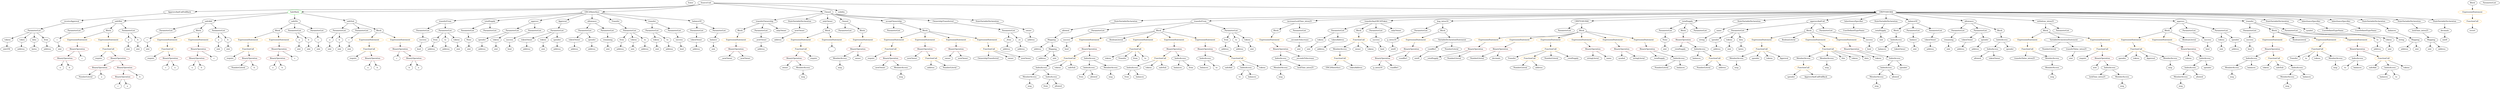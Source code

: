 strict digraph {
	graph [bb="0,0,16367,684"];
	node [label="\N"];
	Enter	[height=0.5,
		pos="4631.6,666",
		width=0.83628];
	Identifier_balances_7	[color=black,
		height=0.5,
		label=balances,
		pos="7788.6,162",
		width=1.1828];
	Identifier__	[color=black,
		height=0.5,
		label=_,
		pos="5551.6,306",
		width=0.75];
	Identifier_ERC20Interface	[color=black,
		height=0.5,
		label=ERC20Interface,
		pos="8826.6,162",
		width=1.959];
	VariableDeclaration__from	[color=black,
		height=0.5,
		label=_from,
		pos="6666.6,378",
		width=0.93331];
	ElementaryTypeName_address_15	[color=black,
		height=0.5,
		label=address,
		pos="6657.6,306",
		width=1.0996];
	VariableDeclaration__from -> ElementaryTypeName_address_15	[pos="e,6659.8,324.1 6664.4,359.7 6663.4,352.32 6662.3,343.52 6661.2,335.25"];
	ExpressionStatement_Unnamed_2	[color=orange,
		height=0.5,
		label=ExpressionStatement,
		pos="2473.6,378",
		width=2.458];
	FunctionCall_Unnamed_1	[color=orange,
		height=0.5,
		label=FunctionCall,
		pos="2473.6,306",
		width=1.6125];
	ExpressionStatement_Unnamed_2 -> FunctionCall_Unnamed_1	[pos="e,2473.6,324.1 2473.6,359.7 2473.6,352.41 2473.6,343.73 2473.6,335.54"];
	VariableDeclaration_tokenOwner	[color=black,
		height=0.5,
		label=tokenOwner,
		pos="3529.6,378",
		width=1.5571];
	ElementaryTypeName_address_9	[color=black,
		height=0.5,
		label=address,
		pos="3529.6,306",
		width=1.0996];
	VariableDeclaration_tokenOwner -> ElementaryTypeName_address_9	[pos="e,3529.6,324.1 3529.6,359.7 3529.6,352.41 3529.6,343.73 3529.6,335.54"];
	ElementaryTypeName_bool	[color=black,
		height=0.5,
		label=bool,
		pos="4573.6,306",
		width=0.76697];
	ElementaryTypeName_uint_19	[color=black,
		height=0.5,
		label=uint,
		pos="3638.6,306",
		width=0.75];
	Identifier_safeAdd	[color=black,
		height=0.5,
		label=safeAdd,
		pos="15552,162",
		width=1.1689];
	BinaryOperation_Unnamed_19	[color=brown,
		height=0.5,
		label=BinaryOperation,
		pos="6331.6,306",
		width=1.9867];
	Identifier_owner_3	[color=black,
		height=0.5,
		label=owner,
		pos="6263.6,234",
		width=0.93331];
	BinaryOperation_Unnamed_19 -> Identifier_owner_3	[pos="e,6278.5,250.36 6315.1,288.05 6306.5,279.17 6295.8,268.14 6286.4,258.45"];
	Identifier_newOwner_3	[color=black,
		height=0.5,
		label=newOwner,
		pos="6365.6,234",
		width=1.4046];
	BinaryOperation_Unnamed_19 -> Identifier_newOwner_3	[pos="e,6357.3,252.1 6340,287.7 6343.7,280.07 6348.1,270.92 6352.3,262.4"];
	Identifier_lockTime_intou25_1	[color=black,
		height=0.5,
		label=lockTime_intou25,
		pos="13749,90",
		width=2.1669];
	Identifier_a_7	[color=black,
		height=0.5,
		label=a,
		pos="1803.6,162",
		width=0.75];
	ParameterList_Unnamed_19	[color=black,
		height=0.5,
		label=ParameterList,
		pos="2825.6,450",
		width=1.7095];
	Parameter_success_2	[color=black,
		height=0.5,
		label=success,
		pos="2815.6,378",
		width=1.1135];
	ParameterList_Unnamed_19 -> Parameter_success_2	[pos="e,2818,396.1 2823.1,431.7 2822.1,424.32 2820.8,415.52 2819.6,407.25"];
	ParameterList_Unnamed_22	[color=black,
		height=0.5,
		label=ParameterList,
		pos="220.59,450",
		width=1.7095];
	Parameter_tokens_3	[color=black,
		height=0.5,
		label=tokens,
		pos="49.591,378",
		width=0.97489];
	ParameterList_Unnamed_22 -> Parameter_tokens_3	[pos="e,76.566,390.04 185.99,434.83 157.22,423.06 116.36,406.33 86.872,394.26"];
	Parameter_token	[color=black,
		height=0.5,
		label=token,
		pos="138.59,378",
		width=0.864];
	ParameterList_Unnamed_22 -> Parameter_token	[pos="e,155.56,393.48 201.57,432.76 190.49,423.3 176.36,411.24 164.3,400.94"];
	Parameter_data	[color=black,
		height=0.5,
		label=data,
		pos="220.59,378",
		width=0.75];
	ParameterList_Unnamed_22 -> Parameter_data	[pos="e,220.59,396.1 220.59,431.7 220.59,424.41 220.59,415.73 220.59,407.54"];
	Parameter_from_1	[color=black,
		height=0.5,
		label=from,
		pos="303.59,378",
		width=0.7947];
	ParameterList_Unnamed_22 -> Parameter_from_1	[pos="e,286.97,393.02 239.84,432.76 251.33,423.08 266.04,410.67 278.43,400.22"];
	Identifier_to	[color=black,
		height=0.5,
		label=to,
		pos="15361,162",
		width=0.75];
	ElementaryTypeName_address_30	[color=black,
		height=0.5,
		label=address,
		pos="12966,306",
		width=1.0996];
	ElementaryTypeName_address_29	[color=black,
		height=0.5,
		label=address,
		pos="12869,306",
		width=1.0996];
	ElementaryTypeName_uint_2	[color=black,
		height=0.5,
		label=uint,
		pos="986.59,306",
		width=0.75];
	FunctionDefinition_transferFrom	[color=black,
		height=0.5,
		label=transferFrom,
		pos="2976.6,522",
		width=1.6402];
	FunctionDefinition_transferFrom -> ParameterList_Unnamed_19	[pos="e,2857.4,465.73 2945.3,506.5 2922.8,496.05 2892.1,481.85 2867.5,470.43"];
	ParameterList_Unnamed_18	[color=black,
		height=0.5,
		label=ParameterList,
		pos="2976.6,450",
		width=1.7095];
	FunctionDefinition_transferFrom -> ParameterList_Unnamed_18	[pos="e,2976.6,468.1 2976.6,503.7 2976.6,496.41 2976.6,487.73 2976.6,479.54"];
	ContractDefinition_ApproveAndCallFallBack	[color=black,
		height=0.5,
		label=ApproveAndCallFallBack,
		pos="1184.6,594",
		width=2.957];
	FunctionDefinition_receiveApproval	[color=black,
		height=0.5,
		label=receiveApproval,
		pos="468.59,522",
		width=1.9867];
	ContractDefinition_ApproveAndCallFallBack -> FunctionDefinition_receiveApproval	[pos="e,534.25,529.42 1094.3,584.17 952.17,570.28 678.88,543.56 545.55,530.52"];
	ParameterList_Unnamed_33	[color=black,
		height=0.5,
		label=ParameterList,
		pos="14748,450",
		width=1.7095];
	Parameter_success_3	[color=black,
		height=0.5,
		label=success,
		pos="14748,378",
		width=1.1135];
	ParameterList_Unnamed_33 -> Parameter_success_3	[pos="e,14748,396.1 14748,431.7 14748,424.41 14748,415.73 14748,407.54"];
	ElementaryTypeName_uint8	[color=black,
		height=0.5,
		label=uint8,
		pos="16017,378",
		width=0.7947];
	Block_Unnamed_17	[color=black,
		height=0.5,
		label=Block,
		pos="13442,450",
		width=0.90558];
	ExpressionStatement_Unnamed_36	[color=orange,
		height=0.5,
		label=ExpressionStatement,
		pos="13329,378",
		width=2.458];
	Block_Unnamed_17 -> ExpressionStatement_Unnamed_36	[pos="e,13355,395.57 13420,435.83 13405,426.21 13383,412.92 13365,401.61"];
	VariableDeclarationStatement_Unnamed	[color=black,
		height=0.5,
		label=VariableDeclarationStatement,
		pos="13555,378",
		width=3.3174];
	Block_Unnamed_17 -> VariableDeclarationStatement_Unnamed	[pos="e,13527,395.82 13463,435.83 13478,426.28 13500,413.1 13518,401.85"];
	ExpressionStatement_Unnamed_35	[color=orange,
		height=0.5,
		label=ExpressionStatement,
		pos="13781,378",
		width=2.458];
	Block_Unnamed_17 -> ExpressionStatement_Unnamed_35	[pos="e,13715,390.43 13466,437.87 13471,435.7 13477,433.6 13483,432 13488,430.43 13618,407.56 13704,392.38"];
	ElementaryTypeName_uint_20	[color=black,
		height=0.5,
		label=uint,
		pos="12359,378",
		width=0.75];
	Parameter_balance	[color=black,
		height=0.5,
		label=balance,
		pos="4790.6,378",
		width=1.0719];
	ElementaryTypeName_uint_13	[color=black,
		height=0.5,
		label=uint,
		pos="4790.6,306",
		width=0.75];
	Parameter_balance -> ElementaryTypeName_uint_13	[pos="e,4790.6,324.1 4790.6,359.7 4790.6,352.41 4790.6,343.73 4790.6,335.54"];
	ElementaryTypeName_uint_23	[color=black,
		height=0.5,
		label=uint,
		pos="10944,306",
		width=0.75];
	ElementaryTypeName_address_20	[color=black,
		height=0.5,
		label=address,
		pos="6868.6,306",
		width=1.0996];
	NumberLiteral_Unnamed_6	[color=black,
		height=0.5,
		label=NumberLiteral,
		pos="10009,162",
		width=1.765];
	BinaryOperation_Unnamed_23	[color=brown,
		height=0.5,
		label=BinaryOperation,
		pos="9928.6,306",
		width=1.9867];
	NumberLiteral_Unnamed_3	[color=black,
		height=0.5,
		label=NumberLiteral,
		pos="9723.6,234",
		width=1.765];
	BinaryOperation_Unnamed_23 -> NumberLiteral_Unnamed_3	[pos="e,9763.1,248.5 9887.6,291 9854.8,279.79 9808.6,264.02 9773.6,252.07"];
	Identifier_decimals	[color=black,
		height=0.5,
		label=decimals,
		pos="9848.6,234",
		width=1.1967];
	BinaryOperation_Unnamed_23 -> Identifier_decimals	[pos="e,9866.6,250.75 9909.6,288.41 9899.4,279.41 9886.5,268.15 9875.2,258.29"];
	Identifier_from_3	[color=black,
		height=0.5,
		label=from,
		pos="6902.6,18",
		width=0.7947];
	ParameterList_Unnamed_40	[color=black,
		height=0.5,
		label=ParameterList,
		pos="11432,450",
		width=1.7095];
	Parameter_spender_4	[color=black,
		height=0.5,
		label=spender,
		pos="11284,378",
		width=1.1135];
	ParameterList_Unnamed_40 -> Parameter_spender_4	[pos="e,11310,391.71 11400,434.15 11377,423.18 11345,408.19 11321,396.61"];
	Parameter_tokens_7	[color=black,
		height=0.5,
		label=tokens,
		pos="11377,378",
		width=0.97489];
	ParameterList_Unnamed_40 -> Parameter_tokens_7	[pos="e,11389,394.83 11418,432.05 11412,423.56 11403,413.11 11396,403.73"];
	Parameter_data_1	[color=black,
		height=0.5,
		label=data,
		pos="11457,378",
		width=0.75];
	ParameterList_Unnamed_40 -> Parameter_data_1	[pos="e,11451,395.62 11438,431.7 11441,424.04 11444,414.85 11447,406.3"];
	MemberAccess_Unnamed_12	[color=black,
		height=0.5,
		label=MemberAccess,
		pos="11879,234",
		width=1.9174];
	FunctionCall_Unnamed_21	[color=orange,
		height=0.5,
		label=FunctionCall,
		pos="11879,162",
		width=1.6125];
	MemberAccess_Unnamed_12 -> FunctionCall_Unnamed_21	[pos="e,11879,180.1 11879,215.7 11879,208.41 11879,199.73 11879,191.54"];
	ExpressionStatement_Unnamed_19	[color=orange,
		height=0.5,
		label=ExpressionStatement,
		pos="9840.6,378",
		width=2.458];
	BinaryOperation_Unnamed_24	[color=brown,
		height=0.5,
		label=BinaryOperation,
		pos="9767.6,306",
		width=1.9867];
	ExpressionStatement_Unnamed_19 -> BinaryOperation_Unnamed_24	[pos="e,9785.1,323.79 9822.9,360.05 9814,351.54 9803.1,341.07 9793.3,331.68"];
	BinaryOperation_Unnamed_34	[color=brown,
		height=0.5,
		label=BinaryOperation,
		pos="8470.6,306",
		width=1.9867];
	IndexAccess_Unnamed_21	[color=black,
		height=0.5,
		label=IndexAccess,
		pos="8482.6,234",
		width=1.6402];
	BinaryOperation_Unnamed_34 -> IndexAccess_Unnamed_21	[pos="e,8479.7,252.1 8473.6,287.7 8474.8,280.32 8476.3,271.52 8477.7,263.25"];
	Identifier__secondsToIncrease	[color=black,
		height=0.5,
		label=_secondsToIncrease,
		pos="8648.6,234",
		width=2.458];
	BinaryOperation_Unnamed_34 -> Identifier__secondsToIncrease	[pos="e,8609.2,250.5 8507.9,290.33 8534.2,279.98 8569.7,266.01 8598.5,254.7"];
	Parameter_a_1	[color=black,
		height=0.5,
		label=a,
		pos="2196.6,378",
		width=0.75];
	ElementaryTypeName_uint_3	[color=black,
		height=0.5,
		label=uint,
		pos="2196.6,306",
		width=0.75];
	Parameter_a_1 -> ElementaryTypeName_uint_3	[pos="e,2196.6,324.1 2196.6,359.7 2196.6,352.41 2196.6,343.73 2196.6,335.54"];
	FunctionDefinition_totalSupply	[color=black,
		height=0.5,
		label=totalSupply,
		pos="3269.6,522",
		width=1.4739];
	ParameterList_Unnamed_9	[color=black,
		height=0.5,
		label=ParameterList,
		pos="3128.6,450",
		width=1.7095];
	FunctionDefinition_totalSupply -> ParameterList_Unnamed_9	[pos="e,3158.7,465.97 3240.4,506.5 3219.7,496.22 3191.6,482.3 3168.8,470.97"];
	ParameterList_Unnamed_8	[color=black,
		height=0.5,
		label=ParameterList,
		pos="3269.6,450",
		width=1.7095];
	FunctionDefinition_totalSupply -> ParameterList_Unnamed_8	[pos="e,3269.6,468.1 3269.6,503.7 3269.6,496.41 3269.6,487.73 3269.6,479.54"];
	Identifier_balances_1	[color=black,
		height=0.5,
		label=balances,
		pos="11163,234",
		width=1.1828];
	Mapping_Unnamed_2	[color=black,
		height=0.5,
		label=Mapping,
		pos="6969.6,306",
		width=1.2105];
	ElementaryTypeName_address_21	[color=black,
		height=0.5,
		label=address,
		pos="6884.6,234",
		width=1.0996];
	Mapping_Unnamed_2 -> ElementaryTypeName_address_21	[pos="e,6903.1,250.25 6950.7,289.46 6939.3,280.07 6924.6,267.92 6911.9,257.48"];
	ElementaryTypeName_uint_22	[color=black,
		height=0.5,
		label=uint,
		pos="6969.6,234",
		width=0.75];
	Mapping_Unnamed_2 -> ElementaryTypeName_uint_22	[pos="e,6969.6,252.1 6969.6,287.7 6969.6,280.41 6969.6,271.73 6969.6,263.54"];
	Identifier_require_2	[color=black,
		height=0.5,
		label=require,
		pos="653.59,234",
		width=1.0026];
	Parameter_balance_1	[color=black,
		height=0.5,
		label=balance,
		pos="12579,378",
		width=1.0719];
	ElementaryTypeName_uint_24	[color=black,
		height=0.5,
		label=uint,
		pos="12606,306",
		width=0.75];
	Parameter_balance_1 -> ElementaryTypeName_uint_24	[pos="e,12599,323.79 12585,360.05 12588,352.32 12592,342.96 12595,334.27"];
	Parameter_a_2	[color=black,
		height=0.5,
		label=a,
		pos="842.59,378",
		width=0.75];
	ElementaryTypeName_uint_6	[color=black,
		height=0.5,
		label=uint,
		pos="842.59,306",
		width=0.75];
	Parameter_a_2 -> ElementaryTypeName_uint_6	[pos="e,842.59,324.1 842.59,359.7 842.59,352.41 842.59,343.73 842.59,335.54"];
	Identifier_allowed_2	[color=black,
		height=0.5,
		label=allowed,
		pos="6988.6,18",
		width=1.0858];
	Identifier_Transfer	[color=black,
		height=0.5,
		label=Transfer,
		pos="9951.6,234",
		width=1.1689];
	ElementaryTypeName_bool_3	[color=black,
		height=0.5,
		label=bool,
		pos="14748,306",
		width=0.76697];
	StateVariableDeclaration_Unnamed_7	[color=black,
		height=0.5,
		label=StateVariableDeclaration,
		pos="7539.6,522",
		width=2.8184];
	VariableDeclaration_allowed	[color=black,
		height=0.5,
		label=allowed,
		pos="7112.6,450",
		width=1.0858];
	StateVariableDeclaration_Unnamed_7 -> VariableDeclaration_allowed	[pos="e,7149.2,457 7467.2,509.13 7379.6,494.77 7234.7,471.01 7160.1,458.79"];
	ParameterList_Unnamed_5	[color=black,
		height=0.5,
		label=ParameterList,
		pos="489.59,450",
		width=1.7095];
	Parameter_c_2	[color=black,
		height=0.5,
		label=c,
		pos="381.59,378",
		width=0.75];
	ParameterList_Unnamed_5 -> Parameter_c_2	[pos="e,400.63,391.34 465.08,433.12 448.75,422.53 427.22,408.57 410.11,397.49"];
	Parameter_b_2	[color=black,
		height=0.5,
		label=b,
		pos="914.59,378",
		width=0.75];
	ElementaryTypeName_uint_7	[color=black,
		height=0.5,
		label=uint,
		pos="914.59,306",
		width=0.75];
	Parameter_b_2 -> ElementaryTypeName_uint_7	[pos="e,914.59,324.1 914.59,359.7 914.59,352.41 914.59,343.73 914.59,335.54"];
	FunctionCall_Unnamed_10	[color=orange,
		height=0.5,
		label=FunctionCall,
		pos="11282,234",
		width=1.6125];
	NumberLiteral_Unnamed_8	[color=black,
		height=0.5,
		label=NumberLiteral,
		pos="11207,162",
		width=1.765];
	FunctionCall_Unnamed_10 -> NumberLiteral_Unnamed_8	[pos="e,11224,179.71 11264,216.41 11255,207.76 11243,197 11233,187.42"];
	ElementaryTypeName_address_23	[color=black,
		height=0.5,
		label=address,
		pos="11328,162",
		width=1.0996];
	FunctionCall_Unnamed_10 -> ElementaryTypeName_address_23	[pos="e,11317,179.31 11293,216.05 11298,207.85 11305,197.83 11311,188.71"];
	Parameter_success_5	[color=black,
		height=0.5,
		label=success,
		pos="7087.6,378",
		width=1.1135];
	ElementaryTypeName_bool_5	[color=black,
		height=0.5,
		label=bool,
		pos="7087.6,306",
		width=0.76697];
	Parameter_success_5 -> ElementaryTypeName_bool_5	[pos="e,7087.6,324.1 7087.6,359.7 7087.6,352.41 7087.6,343.73 7087.6,335.54"];
	ParameterList_Unnamed_37	[color=black,
		height=0.5,
		label=ParameterList,
		pos="7374.6,450",
		width=1.7095];
	ParameterList_Unnamed_37 -> Parameter_success_5	[pos="e,7118.4,390.04 7324.3,439.38 7276,429.78 7201.3,413.9 7137.6,396 7134.8,395.23 7132,394.4 7129.2,393.53"];
	Identifier_to_4	[color=black,
		height=0.5,
		label=to,
		pos="8216.6,90",
		width=0.75];
	ParameterList_Unnamed_21	[color=black,
		height=0.5,
		label=ParameterList,
		pos="3711.6,450",
		width=1.7095];
	ParameterList_Unnamed_21 -> VariableDeclaration_tokenOwner	[pos="e,3564.5,392.44 3675.6,435.17 3646.8,424.09 3606.2,408.46 3575.1,396.51"];
	VariableDeclaration_tokens_1	[color=black,
		height=0.5,
		label=tokens,
		pos="3638.6,378",
		width=0.97489];
	ParameterList_Unnamed_21 -> VariableDeclaration_tokens_1	[pos="e,3654.3,394.04 3694.3,432.41 3684.8,423.31 3672.9,411.9 3662.5,401.96"];
	VariableDeclaration_spender	[color=black,
		height=0.5,
		label=spender,
		pos="3731.6,378",
		width=1.1135];
	ParameterList_Unnamed_21 -> VariableDeclaration_spender	[pos="e,3726.7,396.1 3716.5,431.7 3718.7,424.24 3721.2,415.32 3723.6,406.97"];
	ElementaryTypeName_uint_1	[color=black,
		height=0.5,
		label=uint,
		pos="1519.6,306",
		width=0.75];
	ElementaryTypeName_address_18	[color=black,
		height=0.5,
		label=address,
		pos="6092.6,162",
		width=1.0996];
	ElementaryTypeName_address_31	[color=black,
		height=0.5,
		label=address,
		pos="11299,306",
		width=1.0996];
	Parameter_spender_4 -> ElementaryTypeName_address_31	[pos="e,11295,324.1 11287,359.7 11289,352.32 11291,343.52 11293,335.25"];
	Identifier__newOwner	[color=black,
		height=0.5,
		label=_newOwner,
		pos="4873.6,234",
		width=1.5432];
	Identifier_newOwner_4	[color=black,
		height=0.5,
		label=newOwner,
		pos="6026.6,234",
		width=1.4046];
	Parameter_from_2	[color=black,
		height=0.5,
		label=from,
		pos="8103.6,378",
		width=0.7947];
	ElementaryTypeName_address_27	[color=black,
		height=0.5,
		label=address,
		pos="8095.6,306",
		width=1.0996];
	Parameter_from_2 -> ElementaryTypeName_address_27	[pos="e,8097.5,324.1 8101.6,359.7 8100.8,352.41 8099.8,343.73 8098.9,335.54"];
	ElementaryTypeName_uint_30	[color=black,
		height=0.5,
		label=uint,
		pos="15918,306",
		width=0.75];
	Parameter_success_6	[color=black,
		height=0.5,
		label=success,
		pos="12274,378",
		width=1.1135];
	ElementaryTypeName_bool_6	[color=black,
		height=0.5,
		label=bool,
		pos="12300,306",
		width=0.76697];
	Parameter_success_6 -> ElementaryTypeName_bool_6	[pos="e,12293,323.79 12280,360.05 12283,352.4 12286,343.16 12289,334.56"];
	Block_Unnamed_15	[color=black,
		height=0.5,
		label=Block,
		pos="11892,450",
		width=0.90558];
	ExpressionStatement_Unnamed_32	[color=orange,
		height=0.5,
		label=ExpressionStatement,
		pos="11590,378",
		width=2.458];
	Block_Unnamed_15 -> ExpressionStatement_Unnamed_32	[pos="e,11647,392.2 11862,442.1 11815,431.18 11722,409.65 11658,394.8"];
	BooleanLiteral_Unnamed_3	[color=black,
		height=0.5,
		label=BooleanLiteral,
		pos="11761,378",
		width=1.7788];
	Block_Unnamed_15 -> BooleanLiteral_Unnamed_3	[pos="e,11790,394.48 11869,436.81 11850,426.62 11822,411.86 11800,399.8"];
	ExpressionStatement_Unnamed_33	[color=orange,
		height=0.5,
		label=ExpressionStatement,
		pos="11932,378",
		width=2.458];
	Block_Unnamed_15 -> ExpressionStatement_Unnamed_33	[pos="e,11922,395.96 11901,432.41 11906,424.51 11911,414.85 11916,405.94"];
	ExpressionStatement_Unnamed_31	[color=orange,
		height=0.5,
		label=ExpressionStatement,
		pos="12127,378",
		width=2.458];
	Block_Unnamed_15 -> ExpressionStatement_Unnamed_31	[pos="e,12070,392.35 11917,438.06 11922,435.93 11927,433.8 11933,432 11974,417.74 12022,404.68 12060,395.08"];
	UserDefinedTypeName_Unnamed	[color=black,
		height=0.5,
		label=UserDefinedTypeName,
		pos="15290,450",
		width=2.7214];
	FunctionCall_Unnamed_8	[color=orange,
		height=0.5,
		label=FunctionCall,
		pos="10210,306",
		width=1.6125];
	FunctionCall_Unnamed_8 -> Identifier_Transfer	[pos="e,9983.6,246.05 10165,294.44 10122,284.34 10058,268.29 10003,252 9999.9,251.2 9997.1,250.36 9994.3,249.49"];
	FunctionCall_Unnamed_9	[color=orange,
		height=0.5,
		label=FunctionCall,
		pos="10070,234",
		width=1.6125];
	FunctionCall_Unnamed_8 -> FunctionCall_Unnamed_9	[pos="e,10099,249.82 10180,290.15 10159,279.9 10132,266.14 10109,254.93"];
	NumberLiteral_Unnamed_7	[color=black,
		height=0.5,
		label=NumberLiteral,
		pos="10210,234",
		width=1.765];
	FunctionCall_Unnamed_8 -> NumberLiteral_Unnamed_7	[pos="e,10210,252.1 10210,287.7 10210,280.41 10210,271.73 10210,263.54"];
	Identifier__totalSupply_2	[color=black,
		height=0.5,
		label=_totalSupply,
		pos="10350,234",
		width=1.6125];
	FunctionCall_Unnamed_8 -> Identifier__totalSupply_2	[pos="e,10320,249.82 10239,290.15 10260,279.9 10287,266.14 10310,254.93"];
	FunctionCall_Unnamed_19	[color=orange,
		height=0.5,
		label=FunctionCall,
		pos="11590,306",
		width=1.6125];
	ExpressionStatement_Unnamed_32 -> FunctionCall_Unnamed_19	[pos="e,11590,324.1 11590,359.7 11590,352.41 11590,343.73 11590,335.54"];
	FunctionDefinition_approve	[color=black,
		height=0.5,
		label=approve,
		pos="3551.6,522",
		width=1.1412];
	ParameterList_Unnamed_16	[color=black,
		height=0.5,
		label=ParameterList,
		pos="3410.6,450",
		width=1.7095];
	FunctionDefinition_approve -> ParameterList_Unnamed_16	[pos="e,3440.9,466.05 3525.1,507.83 3504.2,497.48 3474.8,482.89 3451.1,471.09"];
	ParameterList_Unnamed_17	[color=black,
		height=0.5,
		label=ParameterList,
		pos="3551.6,450",
		width=1.7095];
	FunctionDefinition_approve -> ParameterList_Unnamed_17	[pos="e,3551.6,468.1 3551.6,503.7 3551.6,496.41 3551.6,487.73 3551.6,479.54"];
	Identifier__totalSupply_1	[color=black,
		height=0.5,
		label=_totalSupply,
		pos="10908,234",
		width=1.6125];
	Parameter_spender_1	[color=black,
		height=0.5,
		label=spender,
		pos="3229.6,378",
		width=1.1135];
	ElementaryTypeName_address_4	[color=black,
		height=0.5,
		label=address,
		pos="3229.6,306",
		width=1.0996];
	Parameter_spender_1 -> ElementaryTypeName_address_4	[pos="e,3229.6,324.1 3229.6,359.7 3229.6,352.41 3229.6,343.73 3229.6,335.54"];
	Identifier_require_1	[color=black,
		height=0.5,
		label=require,
		pos="2366.6,234",
		width=1.0026];
	Parameter_to_3	[color=black,
		height=0.5,
		label=to,
		pos="8179.6,378",
		width=0.75];
	ElementaryTypeName_address_28	[color=black,
		height=0.5,
		label=address,
		pos="8192.6,306",
		width=1.0996];
	Parameter_to_3 -> ElementaryTypeName_address_28	[pos="e,8189.4,324.1 8182.8,359.7 8184.2,352.32 8185.8,343.52 8187.3,335.25"];
	Identifier_tokens_3	[color=black,
		height=0.5,
		label=tokens,
		pos="14357,234",
		width=0.97489];
	Identifier_tokenAddress	[color=black,
		height=0.5,
		label=tokenAddress,
		pos="8977.6,162",
		width=1.7372];
	VariableDeclaration_decimals	[color=black,
		height=0.5,
		label=decimals,
		pos="16017,450",
		width=1.1967];
	VariableDeclaration_decimals -> ElementaryTypeName_uint8	[pos="e,16017,396.1 16017,431.7 16017,424.41 16017,415.73 16017,407.54"];
	VariableDeclaration__totalSupply	[color=black,
		height=0.5,
		label=_totalSupply,
		pos="12356,450",
		width=1.6125];
	VariableDeclaration__totalSupply -> ElementaryTypeName_uint_20	[pos="e,12358,396.1 12356,431.7 12357,424.41 12357,415.73 12357,407.54"];
	Identifier_OwnershipTransferred	[color=black,
		height=0.5,
		label=OwnershipTransferred,
		pos="6528.6,234",
		width=2.6243];
	BinaryOperation_Unnamed_30	[color=brown,
		height=0.5,
		label=BinaryOperation,
		pos="7771.6,306",
		width=1.9867];
	FunctionCall_Unnamed_15	[color=orange,
		height=0.5,
		label=FunctionCall,
		pos="7686.6,234",
		width=1.6125];
	BinaryOperation_Unnamed_30 -> FunctionCall_Unnamed_15	[pos="e,7706.3,251.23 7751.4,288.41 7740.6,279.45 7727,268.25 7715,258.42"];
	IndexAccess_Unnamed_9	[color=black,
		height=0.5,
		label=IndexAccess,
		pos="7821.6,234",
		width=1.6402];
	BinaryOperation_Unnamed_30 -> IndexAccess_Unnamed_9	[pos="e,7809.6,251.79 7783.7,288.05 7789.5,279.97 7796.5,270.12 7802.9,261.11"];
	FunctionDefinition_safeMul	[color=black,
		height=0.5,
		label=safeMul,
		pos="775.59,522",
		width=1.1135];
	FunctionDefinition_safeMul -> ParameterList_Unnamed_5	[pos="e,535.45,462.22 740.81,512.49 692.52,500.67 604.58,479.15 546.62,464.96"];
	Block_Unnamed_2	[color=black,
		height=0.5,
		label=Block,
		pos="709.59,450",
		width=0.90558];
	FunctionDefinition_safeMul -> Block_Unnamed_2	[pos="e,724.05,466.34 760.61,505.12 752.14,496.13 741.38,484.72 731.93,474.7"];
	ParameterList_Unnamed_4	[color=black,
		height=0.5,
		label=ParameterList,
		pos="842.59,450",
		width=1.7095];
	FunctionDefinition_safeMul -> ParameterList_Unnamed_4	[pos="e,826.51,467.8 790.79,505.12 799.04,496.51 809.41,485.67 818.7,475.96"];
	Identifier_require_6	[color=black,
		height=0.5,
		label=require,
		pos="13654,234",
		width=1.0026];
	ParameterList_Unnamed_41	[color=black,
		height=0.5,
		label=ParameterList,
		pos="12004,450",
		width=1.7095];
	ParameterList_Unnamed_41 -> Parameter_success_6	[pos="e,12243,389.96 12050,437.83 12113,422.65 12219,397.22 12224,396 12226,395.21 12229,394.36 12232,393.47"];
	Identifier_require_5	[color=black,
		height=0.5,
		label=require,
		pos="5760.6,234",
		width=1.0026];
	Parameter_tokenOwner_2	[color=black,
		height=0.5,
		label=tokenOwner,
		pos="12692,378",
		width=1.5571];
	ElementaryTypeName_address_24	[color=black,
		height=0.5,
		label=address,
		pos="12692,306",
		width=1.0996];
	Parameter_tokenOwner_2 -> ElementaryTypeName_address_24	[pos="e,12692,324.1 12692,359.7 12692,352.41 12692,343.73 12692,335.54"];
	ParameterList_Unnamed_26	[color=black,
		height=0.5,
		label=ParameterList,
		pos="5940.6,450",
		width=1.7095];
	Identifier_msg_9	[color=black,
		height=0.5,
		label=msg,
		pos="6792.6,18",
		width=0.75];
	FunctionDefinition_transferFrom_1	[color=black,
		height=0.5,
		label=transferFrom,
		pos="7888.6,522",
		width=1.6402];
	FunctionDefinition_transferFrom_1 -> ParameterList_Unnamed_37	[pos="e,7429.3,458.45 7835.5,513.77 7741,500.89 7543.6,474.01 7440.5,459.97"];
	Block_Unnamed_13	[color=black,
		height=0.5,
		label=Block,
		pos="7673.6,450",
		width=0.90558];
	FunctionDefinition_transferFrom_1 -> Block_Unnamed_13	[pos="e,7701.2,459.98 7849.2,508.16 7810.1,495.44 7750.7,476.1 7712,463.5"];
	ParameterList_Unnamed_36	[color=black,
		height=0.5,
		label=ParameterList,
		pos="8141.6,450",
		width=1.7095];
	FunctionDefinition_transferFrom_1 -> ParameterList_Unnamed_36	[pos="e,8097.9,463.08 7931.2,509.2 7974.1,497.34 8040.4,478.99 8087.1,466.07"];
	Identifier_now	[color=black,
		height=0.5,
		label=now,
		pos="13728,162",
		width=0.75];
	ElementaryTypeName_uint_17	[color=black,
		height=0.5,
		label=uint,
		pos="3064.6,306",
		width=0.75];
	Parameter_tokenOwner_1	[color=black,
		height=0.5,
		label=tokenOwner,
		pos="3845.6,378",
		width=1.5571];
	ElementaryTypeName_address_1	[color=black,
		height=0.5,
		label=address,
		pos="3845.6,306",
		width=1.0996];
	Parameter_tokenOwner_1 -> ElementaryTypeName_address_1	[pos="e,3845.6,324.1 3845.6,359.7 3845.6,352.41 3845.6,343.73 3845.6,335.54"];
	BinaryOperation_Unnamed_32	[color=brown,
		height=0.5,
		label=BinaryOperation,
		pos="7966.6,306",
		width=1.9867];
	IndexAccess_Unnamed_15	[color=black,
		height=0.5,
		label=IndexAccess,
		pos="7966.6,234",
		width=1.6402];
	BinaryOperation_Unnamed_32 -> IndexAccess_Unnamed_15	[pos="e,7966.6,252.1 7966.6,287.7 7966.6,280.41 7966.6,271.73 7966.6,263.54"];
	FunctionCall_Unnamed_17	[color=orange,
		height=0.5,
		label=FunctionCall,
		pos="8201.6,234",
		width=1.6125];
	BinaryOperation_Unnamed_32 -> FunctionCall_Unnamed_17	[pos="e,8160.6,247.2 8011.6,291.59 8051.1,279.84 8108.4,262.77 8149.7,250.46"];
	Identifier_transferValue_intou25	[color=black,
		height=0.5,
		label=transferValue_intou25,
		pos="13266,234",
		width=2.555];
	FunctionCall_Unnamed	[color=orange,
		height=0.5,
		label=FunctionCall,
		pos="1119.6,306",
		width=1.6125];
	Identifier_require	[color=black,
		height=0.5,
		label=require,
		pos="1001.6,234",
		width=1.0026];
	FunctionCall_Unnamed -> Identifier_require	[pos="e,1024.1,248.37 1093.4,289.46 1075.9,279.07 1052.7,265.3 1034,254.22"];
	BinaryOperation_Unnamed_2	[color=brown,
		height=0.5,
		label=BinaryOperation,
		pos="1127.6,234",
		width=1.9867];
	FunctionCall_Unnamed -> BinaryOperation_Unnamed_2	[pos="e,1125.6,252.1 1121.6,287.7 1122.4,280.41 1123.4,271.73 1124.3,263.54"];
	ElementaryTypeName_address_2	[color=black,
		height=0.5,
		label=address,
		pos="3959.6,306",
		width=1.0996];
	Identifier_balances_6	[color=black,
		height=0.5,
		label=balances,
		pos="15627,90",
		width=1.1828];
	FunctionCall_Unnamed_18	[color=orange,
		height=0.5,
		label=FunctionCall,
		pos="7509.6,306",
		width=1.6125];
	Identifier_tokens_8	[color=black,
		height=0.5,
		label=tokens,
		pos="7325.6,234",
		width=0.97489];
	FunctionCall_Unnamed_18 -> Identifier_tokens_8	[pos="e,7353,245.64 7473.6,291.45 7445.3,280.78 7404.9,265.51 7369.6,252 7367.7,251.26 7365.7,250.51 7363.7,249.74"];
	Identifier_Transfer_2	[color=black,
		height=0.5,
		label=Transfer,
		pos="7420.6,234",
		width=1.1689];
	FunctionCall_Unnamed_18 -> Identifier_Transfer_2	[pos="e,7439.9,250.19 7488.9,288.76 7477,279.4 7461.9,267.5 7448.9,257.28"];
	Identifier_from_4	[color=black,
		height=0.5,
		label=from,
		pos="7509.6,234",
		width=0.7947];
	FunctionCall_Unnamed_18 -> Identifier_from_4	[pos="e,7509.6,252.1 7509.6,287.7 7509.6,280.41 7509.6,271.73 7509.6,263.54"];
	Identifier_to_5	[color=black,
		height=0.5,
		label=to,
		pos="7583.6,234",
		width=0.75];
	FunctionCall_Unnamed_18 -> Identifier_to_5	[pos="e,7568.7,249.11 7527.1,288.41 7537.1,278.97 7549.7,267.03 7560.5,256.83"];
	MemberAccess_Unnamed_13	[color=black,
		height=0.5,
		label=MemberAccess,
		pos="12035,234",
		width=1.9174];
	Identifier_msg_12	[color=black,
		height=0.5,
		label=msg,
		pos="12035,162",
		width=0.75];
	MemberAccess_Unnamed_13 -> Identifier_msg_12	[pos="e,12035,180.1 12035,215.7 12035,208.41 12035,199.73 12035,191.54"];
	NumberLiteral_Unnamed_1	[color=black,
		height=0.5,
		label=NumberLiteral,
		pos="1569.6,162",
		width=1.765];
	Identifier_msg_10	[color=black,
		height=0.5,
		label=msg,
		pos="12379,18",
		width=0.75];
	BinaryOperation_Unnamed_14	[color=brown,
		height=0.5,
		label=BinaryOperation,
		pos="1839.6,234",
		width=1.9867];
	BinaryOperation_Unnamed_14 -> Identifier_a_7	[pos="e,1811.9,179.14 1830.7,215.7 1826.6,207.75 1821.7,198.16 1817.1,189.34"];
	Identifier_b_6	[color=black,
		height=0.5,
		label=b,
		pos="1875.6,162",
		width=0.75];
	BinaryOperation_Unnamed_14 -> Identifier_b_6	[pos="e,1867.3,179.14 1848.5,215.7 1852.6,207.75 1857.5,198.16 1862,189.34"];
	Identifier_to_1	[color=black,
		height=0.5,
		label=to,
		pos="15715,90",
		width=0.75];
	IndexAccess_Unnamed_12	[color=black,
		height=0.5,
		label=IndexAccess,
		pos="7189.6,162",
		width=1.6402];
	Identifier_from_2	[color=black,
		height=0.5,
		label=from,
		pos="7134.6,90",
		width=0.7947];
	IndexAccess_Unnamed_12 -> Identifier_from_2	[pos="e,7146.7,106.36 7176.3,144.05 7169.5,135.44 7161.2,124.81 7153.7,115.33"];
	Identifier_allowed_1	[color=black,
		height=0.5,
		label=allowed,
		pos="7220.6,90",
		width=1.0858];
	IndexAccess_Unnamed_12 -> Identifier_allowed_1	[pos="e,7213,108.1 7197.3,143.7 7200.6,136.07 7204.7,126.92 7208.5,118.4"];
	Identifier_tokens_9	[color=black,
		height=0.5,
		label=tokens,
		pos="12389,234",
		width=0.97489];
	VariableDeclaration_vundflw1	[color=black,
		height=0.5,
		label=vundflw1,
		pos="9487.6,306",
		width=1.2521];
	ElementaryTypeName_uint8_2	[color=black,
		height=0.5,
		label=uint8,
		pos="9333.6,234",
		width=0.7947];
	VariableDeclaration_vundflw1 -> ElementaryTypeName_uint8_2	[pos="e,9356.4,245.37 9458.6,291.83 9432.5,279.95 9394,262.46 9366.7,250.03"];
	ExpressionStatement_Unnamed_26	[color=orange,
		height=0.5,
		label=ExpressionStatement,
		pos="13976,378",
		width=2.458];
	FunctionCall_Unnamed_14	[color=orange,
		height=0.5,
		label=FunctionCall,
		pos="14003,306",
		width=1.6125];
	ExpressionStatement_Unnamed_26 -> FunctionCall_Unnamed_14	[pos="e,13996,324.1 13982,359.7 13985,352.15 13989,343.12 13992,334.68"];
	ContractDefinition_SafeMath	[color=green,
		height=0.5,
		label=SafeMath,
		pos="1970.6,594",
		width=1.2798];
	ContractDefinition_SafeMath -> FunctionDefinition_safeMul	[pos="e,815.43,525.33 1925.2,590.34 1737.8,579.37 1025,537.61 826.92,526.01"];
	FunctionDefinition_safeAdd	[color=black,
		height=0.5,
		label=safeAdd,
		pos="1380.6,522",
		width=1.1689];
	ContractDefinition_SafeMath -> FunctionDefinition_safeAdd	[pos="e,1420.8,527.77 1926.7,587.8 1819.8,575.11 1546.3,542.66 1432,529.1"];
	FunctionDefinition_safeDiv	[color=black,
		height=0.5,
		label=safeDiv,
		pos="1970.6,522",
		width=1.0719];
	ContractDefinition_SafeMath -> FunctionDefinition_safeDiv	[pos="e,1970.6,540.1 1970.6,575.7 1970.6,568.41 1970.6,559.73 1970.6,551.54"];
	FunctionDefinition_safeSub	[color=black,
		height=0.5,
		label=safeSub,
		pos="2322.6,522",
		width=1.1274];
	ContractDefinition_SafeMath -> FunctionDefinition_safeSub	[pos="e,2286.1,530.25 2011,584.97 2076.4,571.96 2205.3,546.33 2275,532.46"];
	ParameterList_Unnamed_20	[color=black,
		height=0.5,
		label=ParameterList,
		pos="4221.6,450",
		width=1.7095];
	VariableDeclaration_from	[color=black,
		height=0.5,
		label=from,
		pos="4156.6,378",
		width=0.7947];
	ParameterList_Unnamed_20 -> VariableDeclaration_from	[pos="e,4170.6,394.04 4206.2,432.41 4197.8,423.41 4187.4,412.13 4178.2,402.26"];
	VariableDeclaration_tokens	[color=black,
		height=0.5,
		label=tokens,
		pos="4238.6,378",
		width=0.97489];
	ParameterList_Unnamed_20 -> VariableDeclaration_tokens	[pos="e,4234.4,396.1 4225.8,431.7 4227.6,424.32 4229.7,415.52 4231.7,407.25"];
	VariableDeclaration_to	[color=black,
		height=0.5,
		label=to,
		pos="4318.6,378",
		width=0.75];
	ParameterList_Unnamed_20 -> VariableDeclaration_to	[pos="e,4300.7,391.88 4244.1,432.76 4258.2,422.56 4276.6,409.33 4291.5,398.55"];
	ElementaryTypeName_address_7	[color=black,
		height=0.5,
		label=address,
		pos="4148.6,306",
		width=1.0996];
	VariableDeclaration_from -> ElementaryTypeName_address_7	[pos="e,4150.5,324.1 4154.6,359.7 4153.8,352.41 4152.8,343.73 4151.9,335.54"];
	ExpressionStatement_Unnamed_22	[color=orange,
		height=0.5,
		label=ExpressionStatement,
		pos="14895,378",
		width=2.458];
	BinaryOperation_Unnamed_27	[color=brown,
		height=0.5,
		label=BinaryOperation,
		pos="14889,306",
		width=1.9867];
	ExpressionStatement_Unnamed_22 -> BinaryOperation_Unnamed_27	[pos="e,14890,324.1 14893,359.7 14892,352.41 14892,343.73 14891,335.54"];
	Identifier_a	[color=black,
		height=0.5,
		label=a,
		pos="1261.6,162",
		width=0.75];
	ExpressionStatement_Unnamed_18	[color=orange,
		height=0.5,
		label=ExpressionStatement,
		pos="10036,378",
		width=2.458];
	ExpressionStatement_Unnamed_18 -> BinaryOperation_Unnamed_23	[pos="e,9953.4,323.23 10010,360.41 9996,351.1 9978.1,339.37 9962.6,329.27"];
	NumberLiteral_Unnamed_2	[color=black,
		height=0.5,
		label=NumberLiteral,
		pos="6213.6,162",
		width=1.765];
	BinaryOperation_Unnamed_25	[color=brown,
		height=0.5,
		label=BinaryOperation,
		pos="10827,306",
		width=1.9867];
	BinaryOperation_Unnamed_25 -> Identifier__totalSupply_1	[pos="e,10889,251.47 10846,288.41 10856,279.61 10869,268.63 10880,258.92"];
	IndexAccess_Unnamed	[color=black,
		height=0.5,
		label=IndexAccess,
		pos="11043,234",
		width=1.6402];
	BinaryOperation_Unnamed_25 -> IndexAccess_Unnamed	[pos="e,11003,247.74 10869,291.17 10905,279.67 10955,263.3 10993,251.19"];
	Parameter_c_1	[color=black,
		height=0.5,
		label=c,
		pos="2340.6,378",
		width=0.75];
	ElementaryTypeName_uint_5	[color=black,
		height=0.5,
		label=uint,
		pos="2340.6,306",
		width=0.75];
	Parameter_c_1 -> ElementaryTypeName_uint_5	[pos="e,2340.6,324.1 2340.6,359.7 2340.6,352.41 2340.6,343.73 2340.6,335.54"];
	Parameter_tokens	[color=black,
		height=0.5,
		label=tokens,
		pos="4398.6,378",
		width=0.97489];
	ElementaryTypeName_uint_15	[color=black,
		height=0.5,
		label=uint,
		pos="4403.6,306",
		width=0.75];
	Parameter_tokens -> ElementaryTypeName_uint_15	[pos="e,4402.4,324.1 4399.8,359.7 4400.3,352.41 4401,343.73 4401.6,335.54"];
	FunctionDefinition_receiveApproval -> ParameterList_Unnamed_22	[pos="e,263.81,463.2 422.24,507.92 380.36,496.1 318.72,478.7 274.62,466.25"];
	ExpressionStatement_Unnamed_12	[color=orange,
		height=0.5,
		label=ExpressionStatement,
		pos="5941.6,378",
		width=2.458];
	FunctionCall_Unnamed_5	[color=orange,
		height=0.5,
		label=FunctionCall,
		pos="5886.6,306",
		width=1.6125];
	ExpressionStatement_Unnamed_12 -> FunctionCall_Unnamed_5	[pos="e,5899.8,323.79 5928.3,360.05 5921.9,351.89 5914,341.91 5906.9,332.82"];
	Identifier_p_intou16	[color=black,
		height=0.5,
		label=p_intou16,
		pos="9106.6,162",
		width=1.3353];
	ParameterList_Unnamed_46	[color=black,
		height=0.5,
		label=ParameterList,
		pos="8856.6,450",
		width=1.7095];
	Parameter_tokens_8	[color=black,
		height=0.5,
		label=tokens,
		pos="8740.6,378",
		width=0.97489];
	ParameterList_Unnamed_46 -> Parameter_tokens_8	[pos="e,8762.6,392.3 8830.6,433.29 8813.3,422.88 8790.6,409.17 8772.3,398.12"];
	Parameter_tokenAddress	[color=black,
		height=0.5,
		label=tokenAddress,
		pos="8856.6,378",
		width=1.7372];
	ParameterList_Unnamed_46 -> Parameter_tokenAddress	[pos="e,8856.6,396.1 8856.6,431.7 8856.6,424.41 8856.6,415.73 8856.6,407.54"];
	Identifier_allowed_3	[color=black,
		height=0.5,
		label=allowed,
		pos="12977,234",
		width=1.0858];
	Identifier_safeAdd_1	[color=black,
		height=0.5,
		label=safeAdd,
		pos="8141.6,162",
		width=1.1689];
	IndexAccess_Unnamed_13	[color=black,
		height=0.5,
		label=IndexAccess,
		pos="6865.6,162",
		width=1.6402];
	MemberAccess_Unnamed_9	[color=black,
		height=0.5,
		label=MemberAccess,
		pos="6792.6,90",
		width=1.9174];
	IndexAccess_Unnamed_13 -> MemberAccess_Unnamed_9	[pos="e,6810,107.71 6848.3,144.41 6839.3,135.76 6828.1,125 6818.1,115.42"];
	IndexAccess_Unnamed_14	[color=black,
		height=0.5,
		label=IndexAccess,
		pos="6938.6,90",
		width=1.6402];
	IndexAccess_Unnamed_13 -> IndexAccess_Unnamed_14	[pos="e,6921.4,107.47 6882.9,144.41 6892,135.69 6903.3,124.85 6913.3,115.21"];
	ElementaryTypeName_address_12	[color=black,
		height=0.5,
		label=address,
		pos="132.59,306",
		width=1.0996];
	ElementaryTypeName_address_19	[color=black,
		height=0.5,
		label=address,
		pos="15745,306",
		width=1.0996];
	BinaryOperation_Unnamed_36	[color=brown,
		height=0.5,
		label=BinaryOperation,
		pos="9352.6,306",
		width=1.9867];
	BinaryOperation_Unnamed_37	[color=brown,
		height=0.5,
		label=BinaryOperation,
		pos="9106.6,234",
		width=1.9867];
	BinaryOperation_Unnamed_36 -> BinaryOperation_Unnamed_37	[pos="e,9152.7,248.11 9306.3,291.83 9265.9,280.32 9207,263.56 9163.6,251.22"];
	Identifier_vundflw1	[color=black,
		height=0.5,
		label=vundflw1,
		pos="9241.6,234",
		width=1.2521];
	BinaryOperation_Unnamed_36 -> Identifier_vundflw1	[pos="e,9264.9,249.72 9326.8,288.76 9311.2,278.91 9291.1,266.23 9274.3,255.66"];
	Parameter_c	[color=black,
		height=0.5,
		label=c,
		pos="986.59,378",
		width=0.75];
	Parameter_c -> ElementaryTypeName_uint_2	[pos="e,986.59,324.1 986.59,359.7 986.59,352.41 986.59,343.73 986.59,335.54"];
	ExpressionStatement_Unnamed_4	[color=orange,
		height=0.5,
		label=ExpressionStatement,
		pos="514.59,378",
		width=2.458];
	BinaryOperation_Unnamed_6	[color=brown,
		height=0.5,
		label=BinaryOperation,
		pos="514.59,306",
		width=1.9867];
	ExpressionStatement_Unnamed_4 -> BinaryOperation_Unnamed_6	[pos="e,514.59,324.1 514.59,359.7 514.59,352.41 514.59,343.73 514.59,335.54"];
	Identifier_this	[color=black,
		height=0.5,
		label=this,
		pos="12149,234",
		width=0.75];
	VariableDeclaration__to	[color=black,
		height=0.5,
		label=_to,
		pos="6745.6,378",
		width=0.75];
	ElementaryTypeName_address_16	[color=black,
		height=0.5,
		label=address,
		pos="6754.6,306",
		width=1.0996];
	VariableDeclaration__to -> ElementaryTypeName_address_16	[pos="e,6752.4,324.1 6747.8,359.7 6748.8,352.32 6749.9,343.52 6751,335.25"];
	VariableDeclaration_lockTime_intou25	[color=black,
		height=0.5,
		label=lockTime_intou25,
		pos="15856,450",
		width=2.1669];
	Mapping_Unnamed_3	[color=black,
		height=0.5,
		label=Mapping,
		pos="15927,378",
		width=1.2105];
	VariableDeclaration_lockTime_intou25 -> Mapping_Unnamed_3	[pos="e,15911,394.83 15873,432.05 15882,423.29 15893,412.45 15902,402.86"];
	ElementaryTypeName_string	[color=black,
		height=0.5,
		label=string,
		pos="15729,378",
		width=0.864];
	Identifier_msg_8	[color=black,
		height=0.5,
		label=msg,
		pos="7335.6,90",
		width=0.75];
	BinaryOperation_Unnamed_3	[color=brown,
		height=0.5,
		label=BinaryOperation,
		pos="2492.6,234",
		width=1.9867];
	Identifier_a_2	[color=black,
		height=0.5,
		label=a,
		pos="2456.6,162",
		width=0.75];
	BinaryOperation_Unnamed_3 -> Identifier_a_2	[pos="e,2464.9,179.14 2483.7,215.7 2479.6,207.75 2474.7,198.16 2470.1,189.34"];
	Identifier_b_1	[color=black,
		height=0.5,
		label=b,
		pos="2528.6,162",
		width=0.75];
	BinaryOperation_Unnamed_3 -> Identifier_b_1	[pos="e,2520.3,179.14 2501.5,215.7 2505.6,207.75 2510.5,198.16 2515,189.34"];
	NumberLiteral_Unnamed_10	[color=black,
		height=0.5,
		label=NumberLiteral,
		pos="9614.6,306",
		width=1.765];
	ExpressionStatement_Unnamed_21	[color=orange,
		height=0.5,
		label=ExpressionStatement,
		pos="10231,378",
		width=2.458];
	ExpressionStatement_Unnamed_21 -> FunctionCall_Unnamed_8	[pos="e,10215,324.1 10225,359.7 10223,352.24 10220,343.32 10218,334.97"];
	ContractDefinition_ERC20Interface	[color=black,
		height=0.5,
		label=ERC20Interface,
		pos="4003.6,594",
		width=1.959];
	ContractDefinition_ERC20Interface -> FunctionDefinition_transferFrom	[pos="e,3033.5,527.3 3935.7,588.64 3798.2,579.78 3477.2,558.89 3207.6,540 3152.9,536.16 3090.9,531.59 3044.9,528.15"];
	ContractDefinition_ERC20Interface -> FunctionDefinition_totalSupply	[pos="e,3320.1,527.82 3938.5,586.79 3798,573.4 3468.4,541.96 3331.2,528.88"];
	ContractDefinition_ERC20Interface -> FunctionDefinition_approve	[pos="e,3589.9,528.93 3944.5,583.85 3854.6,569.92 3685,543.65 3601.1,530.67"];
	EventDefinition_Approval	[color=black,
		height=0.5,
		label=Approval,
		pos="3831.6,522",
		width=1.266];
	ContractDefinition_ERC20Interface -> EventDefinition_Approval	[pos="e,3862.5,535.6 3967.1,578.15 3939.6,566.95 3901.7,551.55 3873.1,539.87"];
	FunctionDefinition_allowance	[color=black,
		height=0.5,
		label=allowance,
		pos="4003.6,522",
		width=1.3076];
	ContractDefinition_ERC20Interface -> FunctionDefinition_allowance	[pos="e,4003.6,540.1 4003.6,575.7 4003.6,568.41 4003.6,559.73 4003.6,551.54"];
	EventDefinition_Transfer	[color=black,
		height=0.5,
		label=Transfer,
		pos="4187.6,522",
		width=1.1689];
	ContractDefinition_ERC20Interface -> EventDefinition_Transfer	[pos="e,4156.8,534.7 4041.7,578.5 4072.2,566.89 4114.9,550.64 4146.3,538.72"];
	FunctionDefinition_transfer	[color=black,
		height=0.5,
		label=transfer,
		pos="4395.6,522",
		width=1.0719];
	ContractDefinition_ERC20Interface -> FunctionDefinition_transfer	[pos="e,4359.8,529.39 4060.2,582.9 4138,569.01 4276.5,544.27 4348.8,531.36"];
	FunctionDefinition_balanceOf	[color=black,
		height=0.5,
		label=balanceOf,
		pos="4677.6,522",
		width=1.3491];
	ContractDefinition_ERC20Interface -> FunctionDefinition_balanceOf	[pos="e,4631.1,527.82 4067.9,586.32 4198.9,572.72 4494.7,541.99 4619.9,528.99"];
	Identifier_tokens_6	[color=black,
		height=0.5,
		label=tokens,
		pos="6977.6,162",
		width=0.97489];
	MemberAccess_Unnamed_18	[color=black,
		height=0.5,
		label=MemberAccess,
		pos="8871.6,306",
		width=1.9174];
	FunctionCall_Unnamed_26	[color=orange,
		height=0.5,
		label=FunctionCall,
		pos="8871.6,234",
		width=1.6125];
	MemberAccess_Unnamed_18 -> FunctionCall_Unnamed_26	[pos="e,8871.6,252.1 8871.6,287.7 8871.6,280.41 8871.6,271.73 8871.6,263.54"];
	ElementaryTypeName_address_13	[color=black,
		height=0.5,
		label=address,
		pos="6830.6,378",
		width=1.0996];
	ContractDefinition_Owned	[color=black,
		height=0.5,
		label=Owned,
		pos="5521.6,594",
		width=1.0442];
	FunctionDefinition_transferOwnership	[color=black,
		height=0.5,
		label=transferOwnership,
		pos="5124.6,522",
		width=2.1947];
	ContractDefinition_Owned -> FunctionDefinition_transferOwnership	[pos="e,5185.5,533.74 5486.7,586.85 5422.1,575.45 5282.4,550.83 5196.7,535.71"];
	StateVariableDeclaration_Unnamed_1	[color=black,
		height=0.5,
		label=StateVariableDeclaration,
		pos="5349.6,522",
		width=2.8184];
	ContractDefinition_Owned -> StateVariableDeclaration_Unnamed_1	[pos="e,5388.8,538.97 5493.6,581.6 5468.1,571.24 5430,555.71 5399.3,543.24"];
	ModifierDefinition_onlyOwner	[color=black,
		height=0.5,
		label=onlyOwner,
		pos="5521.6,522",
		width=1.4323];
	ContractDefinition_Owned -> ModifierDefinition_onlyOwner	[pos="e,5521.6,540.1 5521.6,575.7 5521.6,568.41 5521.6,559.73 5521.6,551.54"];
	FunctionDefinition_Owned	[color=black,
		height=0.5,
		label=Owned,
		pos="5633.6,522",
		width=1.0442];
	ContractDefinition_Owned -> FunctionDefinition_Owned	[pos="e,5611.5,536.8 5543.7,579.17 5560.4,568.77 5583.4,554.37 5602,542.75"];
	FunctionDefinition_acceptOwnership	[color=black,
		height=0.5,
		label=acceptOwnership,
		pos="5940.6,522",
		width=2.0976];
	ContractDefinition_Owned -> FunctionDefinition_acceptOwnership	[pos="e,5869.6,528.56 5549.5,581.61 5555.4,579.5 5561.6,577.5 5567.6,576 5665.9,551.15 5781.9,536.96 5858.2,529.63"];
	EventDefinition_OwnershipTransferred	[color=black,
		height=0.5,
		label=OwnershipTransferred,
		pos="6414.6,522",
		width=2.6243];
	ContractDefinition_Owned -> EventDefinition_OwnershipTransferred	[pos="e,6323.8,527.19 5548.9,581.42 5555,579.27 5561.4,577.3 5567.6,576 5638.7,560.98 6103,537.64 6312.5,527.72"];
	StateVariableDeclaration_Unnamed	[color=black,
		height=0.5,
		label=StateVariableDeclaration,
		pos="6717.6,522",
		width=2.8184];
	ContractDefinition_Owned -> StateVariableDeclaration_Unnamed	[pos="e,6630,531.34 5548.9,581.3 5555,579.16 5561.4,577.23 5567.6,576 5774.8,534.87 6306.7,552.95 6517.6,540 6550.6,537.97 6586.6,535.12 \
6618.8,532.32"];
	Parameter_to_2	[color=black,
		height=0.5,
		label=to,
		pos="15565,378",
		width=0.75];
	ElementaryTypeName_address_25	[color=black,
		height=0.5,
		label=address,
		pos="15565,306",
		width=1.0996];
	Parameter_to_2 -> ElementaryTypeName_address_25	[pos="e,15565,324.1 15565,359.7 15565,352.41 15565,343.73 15565,335.54"];
	Block_Unnamed_2 -> ExpressionStatement_Unnamed_4	[pos="e,557.04,394.24 682.89,439.41 653.36,428.81 605.04,411.47 567.74,398.08"];
	ExpressionStatement_Unnamed_5	[color=orange,
		height=0.5,
		label=ExpressionStatement,
		pos="709.59,378",
		width=2.458];
	Block_Unnamed_2 -> ExpressionStatement_Unnamed_5	[pos="e,709.59,396.1 709.59,431.7 709.59,424.41 709.59,415.73 709.59,407.54"];
	ElementaryTypeName_uint256	[color=black,
		height=0.5,
		label=uint256,
		pos="37.591,306",
		width=1.0442];
	Parameter_tokens_3 -> ElementaryTypeName_uint256	[pos="e,40.523,324.1 46.625,359.7 45.36,352.32 43.852,343.52 42.434,335.25"];
	ParameterList_Unnamed_1	[color=black,
		height=0.5,
		label=ParameterList,
		pos="1094.6,450",
		width=1.7095];
	ParameterList_Unnamed_1 -> Parameter_c	[pos="e,1005.6,391.34 1070.1,433.12 1053.7,422.53 1032.2,408.57 1015.1,397.49"];
	Identifier_tokens	[color=black,
		height=0.5,
		label=tokens,
		pos="14842,162",
		width=0.97489];
	ExpressionStatement_Unnamed_17	[color=orange,
		height=0.5,
		label=ExpressionStatement,
		pos="10427,378",
		width=2.458];
	BinaryOperation_Unnamed_22	[color=brown,
		height=0.5,
		label=BinaryOperation,
		pos="10480,306",
		width=1.9867];
	ExpressionStatement_Unnamed_17 -> BinaryOperation_Unnamed_22	[pos="e,10467,323.79 10439,360.05 10446,351.89 10453,341.91 10460,332.82"];
	FunctionCall_Unnamed_25	[color=orange,
		height=0.5,
		label=FunctionCall,
		pos="8995.6,378",
		width=1.6125];
	FunctionCall_Unnamed_25 -> MemberAccess_Unnamed_18	[pos="e,8899.6,322.81 8968.4,361.64 8951.1,351.88 8928.5,339.11 8909.5,328.38"];
	Identifier_owner_4	[color=black,
		height=0.5,
		label=owner,
		pos="8992.6,306",
		width=0.93331];
	FunctionCall_Unnamed_25 -> Identifier_owner_4	[pos="e,8993.3,324.1 8994.8,359.7 8994.5,352.41 8994.2,343.73 8993.8,335.54"];
	Identifier_tokens_12	[color=black,
		height=0.5,
		label=tokens,
		pos="9079.6,306",
		width=0.97489];
	FunctionCall_Unnamed_25 -> Identifier_tokens_12	[pos="e,9061.6,321.95 9015.1,360.76 9026.4,351.34 9040.8,339.34 9053.1,329.06"];
	Mapping_Unnamed_1	[color=black,
		height=0.5,
		label=Mapping,
		pos="6969.6,378",
		width=1.2105];
	VariableDeclaration_allowed -> Mapping_Unnamed_1	[pos="e,6996.6,392.23 7086.4,436.16 7064.1,425.25 7031.8,409.45 7006.8,397.23"];
	ElementaryTypeName_uint_4	[color=black,
		height=0.5,
		label=uint,
		pos="2268.6,306",
		width=0.75];
	Block_Unnamed_20	[color=black,
		height=0.5,
		label=Block,
		pos="8996.6,450",
		width=0.90558];
	Block_Unnamed_20 -> FunctionCall_Unnamed_25	[pos="e,8995.8,396.1 8996.3,431.7 8996.2,424.41 8996.1,415.73 8996,407.54"];
	ElementaryTypeName_uint_31	[color=black,
		height=0.5,
		label=uint,
		pos="8587.6,306",
		width=0.75];
	MemberAccess_Unnamed_16	[color=black,
		height=0.5,
		label=MemberAccess,
		pos="13445,234",
		width=1.9174];
	MemberAccess_Unnamed_17	[color=black,
		height=0.5,
		label=MemberAccess,
		pos="13445,162",
		width=1.9174];
	MemberAccess_Unnamed_16 -> MemberAccess_Unnamed_17	[pos="e,13445,180.1 13445,215.7 13445,208.41 13445,199.73 13445,191.54"];
	ElementaryTypeName_address_32	[color=black,
		height=0.5,
		label=address,
		pos="16003,306",
		width=1.0996];
	Parameter_a	[color=black,
		height=0.5,
		label=a,
		pos="1447.6,378",
		width=0.75];
	ElementaryTypeName_uint	[color=black,
		height=0.5,
		label=uint,
		pos="1447.6,306",
		width=0.75];
	Parameter_a -> ElementaryTypeName_uint	[pos="e,1447.6,324.1 1447.6,359.7 1447.6,352.41 1447.6,343.73 1447.6,335.54"];
	Identifier_msg_1	[color=black,
		height=0.5,
		label=msg,
		pos="5328.6,90",
		width=0.75];
	Identifier_from_1	[color=black,
		height=0.5,
		label=from,
		pos="7445.6,90",
		width=0.7947];
	IndexAccess_Unnamed_3	[color=black,
		height=0.5,
		label=IndexAccess,
		pos="14746,234",
		width=1.6402];
	BinaryOperation_Unnamed_27 -> IndexAccess_Unnamed_3	[pos="e,14776,249.77 14857,289.46 14836,279.24 14808,265.77 14786,254.78"];
	FunctionCall_Unnamed_11	[color=orange,
		height=0.5,
		label=FunctionCall,
		pos="14889,234",
		width=1.6125];
	BinaryOperation_Unnamed_27 -> FunctionCall_Unnamed_11	[pos="e,14889,252.1 14889,287.7 14889,280.41 14889,271.73 14889,263.54"];
	FunctionCall_Unnamed_23	[color=orange,
		height=0.5,
		label=FunctionCall,
		pos="13316,306",
		width=1.6125];
	ExpressionStatement_Unnamed_36 -> FunctionCall_Unnamed_23	[pos="e,13319,324.1 13325,359.7 13324,352.32 13322,343.52 13321,335.25"];
	Mapping_Unnamed	[color=black,
		height=0.5,
		label=Mapping,
		pos="15822,378",
		width=1.2105];
	Mapping_Unnamed -> ElementaryTypeName_address_19	[pos="e,15762,322.58 15804,361.12 15794,352.01 15781,340.42 15770,330.3"];
	ElementaryTypeName_uint_21	[color=black,
		height=0.5,
		label=uint,
		pos="15830,306",
		width=0.75];
	Mapping_Unnamed -> ElementaryTypeName_uint_21	[pos="e,15828,324.1 15824,359.7 15824,352.41 15825,343.73 15826,335.54"];
	FunctionDefinition_increaseLockTime_intou25	[color=black,
		height=0.5,
		label=increaseLockTime_intou25,
		pos="8598.6,522",
		width=3.0956];
	Block_Unnamed_16	[color=black,
		height=0.5,
		label=Block,
		pos="8444.6,450",
		width=0.90558];
	FunctionDefinition_increaseLockTime_intou25 -> Block_Unnamed_16	[pos="e,8469,462.07 8562.5,504.59 8537.4,493.18 8504.1,478.07 8479.3,466.8"];
	ParameterList_Unnamed_42	[color=black,
		height=0.5,
		label=ParameterList,
		pos="8598.6,450",
		width=1.7095];
	FunctionDefinition_increaseLockTime_intou25 -> ParameterList_Unnamed_42	[pos="e,8598.6,468.1 8598.6,503.7 8598.6,496.41 8598.6,487.73 8598.6,479.54"];
	FunctionCall_Unnamed_7	[color=orange,
		height=0.5,
		label=FunctionCall,
		pos="6153.6,234",
		width=1.6125];
	FunctionCall_Unnamed_7 -> ElementaryTypeName_address_18	[pos="e,6106.5,178.99 6139.1,216.41 6131.6,207.74 6122.2,196.97 6113.8,187.38"];
	FunctionCall_Unnamed_7 -> NumberLiteral_Unnamed_2	[pos="e,6199.1,179.96 6167.8,216.41 6175,208.08 6183.8,197.8 6191.7,188.49"];
	ExpressionStatement_Unnamed_9	[color=orange,
		height=0.5,
		label=ExpressionStatement,
		pos="5356.6,378",
		width=2.458];
	FunctionCall_Unnamed_4	[color=orange,
		height=0.5,
		label=FunctionCall,
		pos="5356.6,306",
		width=1.6125];
	ExpressionStatement_Unnamed_9 -> FunctionCall_Unnamed_4	[pos="e,5356.6,324.1 5356.6,359.7 5356.6,352.41 5356.6,343.73 5356.6,335.54"];
	stringLiteral_Unnamed_1	[color=black,
		height=0.5,
		label=stringLiteral,
		pos="10480,234",
		width=1.5016];
	BinaryOperation_Unnamed_22 -> stringLiteral_Unnamed_1	[pos="e,10480,252.1 10480,287.7 10480,280.41 10480,271.73 10480,263.54"];
	Identifier_name	[color=black,
		height=0.5,
		label=name,
		pos="10582,234",
		width=0.83628];
	BinaryOperation_Unnamed_22 -> Identifier_name	[pos="e,10562,248.26 10504,288.59 10518,278.41 10537,265.29 10553,254.58"];
	BinaryOperation_Unnamed_29	[color=brown,
		height=0.5,
		label=BinaryOperation,
		pos="14349,306",
		width=1.9867];
	BinaryOperation_Unnamed_29 -> Identifier_tokens_3	[pos="e,14355,252.1 14351,287.7 14351,280.41 14352,271.73 14353,263.54"];
	IndexAccess_Unnamed_7	[color=black,
		height=0.5,
		label=IndexAccess,
		pos="14469,234",
		width=1.6402];
	BinaryOperation_Unnamed_29 -> IndexAccess_Unnamed_7	[pos="e,14442,250.5 14376,288.94 14393,279.25 14414,266.78 14432,256.27"];
	NumberLiteral_Unnamed_5	[color=black,
		height=0.5,
		label=NumberLiteral,
		pos="10932,162",
		width=1.765];
	Identifier_owner_1	[color=black,
		height=0.5,
		label=owner,
		pos="5207.6,162",
		width=0.93331];
	BinaryOperation_Unnamed_13	[color=brown,
		height=0.5,
		label=BinaryOperation,
		pos="1847.6,306",
		width=1.9867];
	BinaryOperation_Unnamed_13 -> BinaryOperation_Unnamed_14	[pos="e,1841.5,252.1 1845.6,287.7 1844.8,280.41 1843.8,271.73 1842.9,263.54"];
	Identifier_c_5	[color=black,
		height=0.5,
		label=c,
		pos="1956.6,234",
		width=0.75];
	BinaryOperation_Unnamed_13 -> Identifier_c_5	[pos="e,1937.6,247.21 1872.9,288.76 1889.4,278.16 1911,264.3 1928.1,253.31"];
	BinaryOperation_Unnamed_26	[color=brown,
		height=0.5,
		label=BinaryOperation,
		pos="11074,378",
		width=1.9867];
	Identifier__totalSupply_3	[color=black,
		height=0.5,
		label=_totalSupply,
		pos="11047,306",
		width=1.6125];
	BinaryOperation_Unnamed_26 -> Identifier__totalSupply_3	[pos="e,11053,324.1 11067,359.7 11064,352.15 11061,343.12 11057,334.68"];
	IndexAccess_Unnamed_1	[color=black,
		height=0.5,
		label=IndexAccess,
		pos="11182,306",
		width=1.6402];
	BinaryOperation_Unnamed_26 -> IndexAccess_Unnamed_1	[pos="e,11157,322.67 11099,360.76 11113,351.27 11132,339.15 11148,328.82"];
	ElementaryTypeName_uint_28	[color=black,
		height=0.5,
		label=uint,
		pos="12784,306",
		width=0.75];
	ParameterList_Unnamed_10	[color=black,
		height=0.5,
		label=ParameterList,
		pos="4677.6,450",
		width=1.7095];
	Parameter_tokenOwner	[color=black,
		height=0.5,
		label=tokenOwner,
		pos="4677.6,378",
		width=1.5571];
	ParameterList_Unnamed_10 -> Parameter_tokenOwner	[pos="e,4677.6,396.1 4677.6,431.7 4677.6,424.41 4677.6,415.73 4677.6,407.54"];
	Parameter_from	[color=black,
		height=0.5,
		label=from,
		pos="2902.6,378",
		width=0.7947];
	ParameterList_Unnamed_18 -> Parameter_from	[pos="e,2918,393.57 2959.1,432.41 2949.2,423.1 2936.8,411.35 2926.1,401.24"];
	Parameter_to_1	[color=black,
		height=0.5,
		label=to,
		pos="2976.6,378",
		width=0.75];
	ParameterList_Unnamed_18 -> Parameter_to_1	[pos="e,2976.6,396.1 2976.6,431.7 2976.6,424.41 2976.6,415.73 2976.6,407.54"];
	Parameter_tokens_2	[color=black,
		height=0.5,
		label=tokens,
		pos="3056.6,378",
		width=0.97489];
	ParameterList_Unnamed_18 -> Parameter_tokens_2	[pos="e,3039.4,394.04 2995.5,432.41 3006.2,423.13 3019.5,411.44 3031,401.36"];
	NumberLiteral_Unnamed_9	[color=black,
		height=0.5,
		label=NumberLiteral,
		pos="13456,306",
		width=1.765];
	Identifier_newOwner_1	[color=black,
		height=0.5,
		label=newOwner,
		pos="5818.6,162",
		width=1.4046];
	EventDefinition_Approval -> ParameterList_Unnamed_21	[pos="e,3738.1,466.46 3806.7,506.5 3789.7,496.58 3766.9,483.29 3747.9,472.19"];
	MemberAccess_Unnamed_9 -> Identifier_msg_9	[pos="e,6792.6,36.104 6792.6,71.697 6792.6,64.407 6792.6,55.726 6792.6,47.536"];
	ElementaryTypeName_uint_25	[color=black,
		height=0.5,
		label=uint,
		pos="15650,306",
		width=0.75];
	IndexAccess_Unnamed_8	[color=black,
		height=0.5,
		label=IndexAccess,
		pos="14356,162",
		width=1.6402];
	MemberAccess_Unnamed_6	[color=black,
		height=0.5,
		label=MemberAccess,
		pos="14293,90",
		width=1.9174];
	IndexAccess_Unnamed_8 -> MemberAccess_Unnamed_6	[pos="e,14308,107.96 14341,144.41 14333,136.08 14324,125.8 14316,116.49"];
	Identifier_allowed	[color=black,
		height=0.5,
		label=allowed,
		pos="14419,90",
		width=1.0858];
	IndexAccess_Unnamed_8 -> Identifier_allowed	[pos="e,14404,106.99 14371,144.41 14378,135.74 14388,124.97 14397,115.38"];
	ElementaryTypeName_address_33	[color=black,
		height=0.5,
		label=address,
		pos="8744.6,306",
		width=1.0996];
	BooleanLiteral_Unnamed	[color=black,
		height=0.5,
		label=BooleanLiteral,
		pos="15066,378",
		width=1.7788];
	Identifier_b_2	[color=black,
		height=0.5,
		label=b,
		pos="2729.6,162",
		width=0.75];
	Parameter_token -> ElementaryTypeName_address_12	[pos="e,134.06,324.1 137.11,359.7 136.48,352.41 135.74,343.73 135.04,335.54"];
	Block_Unnamed_6	[color=black,
		height=0.5,
		label=Block,
		pos="4960.6,450",
		width=0.90558];
	FunctionDefinition_transferOwnership -> Block_Unnamed_6	[pos="e,4985.8,461.77 5088.6,505.64 5061.1,493.91 5023.5,477.84 4996.1,466.17"];
	ParameterList_Unnamed_25	[color=black,
		height=0.5,
		label=ParameterList,
		pos="5097.6,450",
		width=1.7095];
	FunctionDefinition_transferOwnership -> ParameterList_Unnamed_25	[pos="e,5104.2,468.1 5117.9,503.7 5115,496.15 5111.5,487.12 5108.3,478.68"];
	ModifierInvocation_onlyOwner	[color=black,
		height=0.5,
		label=onlyOwner,
		pos="5228.6,450",
		width=1.4323];
	FunctionDefinition_transferOwnership -> ModifierInvocation_onlyOwner	[pos="e,5205.8,466.35 5149,504.59 5163.2,495.02 5181.3,482.83 5196.6,472.5"];
	ParameterList_Unnamed_16 -> Parameter_spender_1	[pos="e,3259.1,390.43 3374.4,435 3344.1,423.3 3301,406.62 3269.7,394.51"];
	Parameter_tokens_1	[color=black,
		height=0.5,
		label=tokens,
		pos="3322.6,378",
		width=0.97489];
	ParameterList_Unnamed_16 -> Parameter_tokens_1	[pos="e,3341.1,393.72 3390.2,432.76 3378.3,423.27 3363,411.17 3350.1,400.85"];
	Block_Unnamed_3	[color=black,
		height=0.5,
		label=Block,
		pos="1847.6,450",
		width=0.90558];
	ExpressionStatement_Unnamed_6	[color=orange,
		height=0.5,
		label=ExpressionStatement,
		pos="1652.6,378",
		width=2.458];
	Block_Unnamed_3 -> ExpressionStatement_Unnamed_6	[pos="e,1695,394.24 1820.9,439.41 1791.4,428.81 1743,411.47 1705.7,398.08"];
	ExpressionStatement_Unnamed_7	[color=orange,
		height=0.5,
		label=ExpressionStatement,
		pos="1847.6,378",
		width=2.458];
	Block_Unnamed_3 -> ExpressionStatement_Unnamed_7	[pos="e,1847.6,396.1 1847.6,431.7 1847.6,424.41 1847.6,415.73 1847.6,407.54"];
	Block_Unnamed_10	[color=black,
		height=0.5,
		label=Block,
		pos="12465,450",
		width=0.90558];
	IndexAccess_Unnamed_2	[color=black,
		height=0.5,
		label=IndexAccess,
		pos="12463,378",
		width=1.6402];
	Block_Unnamed_10 -> IndexAccess_Unnamed_2	[pos="e,12463,396.1 12464,431.7 12464,424.41 12464,415.73 12463,407.54"];
	Parameter_tokenOwner_3	[color=black,
		height=0.5,
		label=tokenOwner,
		pos="12932,378",
		width=1.5571];
	Parameter_tokenOwner_3 -> ElementaryTypeName_address_29	[pos="e,12883,322.99 12917,360.41 12909,351.74 12899,340.97 12891,331.38"];
	MemberAccess_Unnamed_1	[color=black,
		height=0.5,
		label=MemberAccess,
		pos="5328.6,162",
		width=1.9174];
	MemberAccess_Unnamed_1 -> Identifier_msg_1	[pos="e,5328.6,108.1 5328.6,143.7 5328.6,136.41 5328.6,127.73 5328.6,119.54"];
	ElementaryTypeName_address_5	[color=black,
		height=0.5,
		label=address,
		pos="2882.6,306",
		width=1.0996];
	Parameter_from -> ElementaryTypeName_address_5	[pos="e,2887.5,324.28 2897.7,360.05 2895.6,352.6 2893.1,343.64 2890.7,335.22"];
	ElementaryTypeName_bool_4	[color=black,
		height=0.5,
		label=bool,
		pos="14466,306",
		width=0.76697];
	ParameterList_Unnamed_31	[color=black,
		height=0.5,
		label=ParameterList,
		pos="12577,450",
		width=1.7095];
	ParameterList_Unnamed_31 -> Parameter_balance_1	[pos="e,12578,396.1 12577,431.7 12577,424.41 12578,415.73 12578,407.54"];
	Identifier_require_3	[color=black,
		height=0.5,
		label=require,
		pos="1535.6,234",
		width=1.0026];
	Identifier_a_3	[color=black,
		height=0.5,
		label=a,
		pos="2801.6,162",
		width=0.75];
	IndexAccess_Unnamed_20	[color=black,
		height=0.5,
		label=IndexAccess,
		pos="12442,162",
		width=1.6402];
	MemberAccess_Unnamed_10	[color=black,
		height=0.5,
		label=MemberAccess,
		pos="12379,90",
		width=1.9174];
	IndexAccess_Unnamed_20 -> MemberAccess_Unnamed_10	[pos="e,12394,107.96 12427,144.41 12419,136.08 12410,125.8 12402,116.49"];
	Identifier_allowed_4	[color=black,
		height=0.5,
		label=allowed,
		pos="12505,90",
		width=1.0858];
	IndexAccess_Unnamed_20 -> Identifier_allowed_4	[pos="e,12490,106.99 12457,144.41 12464,135.74 12474,124.97 12483,115.38"];
	FunctionCall_Unnamed_23 -> Identifier_transferValue_intou25	[pos="e,13278,252.28 13303,288.05 13298,280.09 13291,270.41 13285,261.51"];
	FunctionCall_Unnamed_23 -> MemberAccess_Unnamed_16	[pos="e,13416,250.64 13344,289.81 13362,279.95 13386,266.96 13406,256.1"];
	ParameterList_Unnamed_47	[color=black,
		height=0.5,
		label=ParameterList,
		pos="9119.6,450",
		width=1.7095];
	Parameter_success_7	[color=black,
		height=0.5,
		label=success,
		pos="9121.6,378",
		width=1.1135];
	ParameterList_Unnamed_47 -> Parameter_success_7	[pos="e,9121.1,396.1 9120.1,431.7 9120.3,424.41 9120.5,415.73 9120.8,407.54"];
	Block_Unnamed_11	[color=black,
		height=0.5,
		label=Block,
		pos="14906,450",
		width=0.90558];
	Block_Unnamed_11 -> ExpressionStatement_Unnamed_22	[pos="e,14897,396.1 14903,431.7 14902,424.32 14900,415.52 14899,407.25"];
	Block_Unnamed_11 -> BooleanLiteral_Unnamed	[pos="e,15032,393.76 14931,438.06 14955,427.45 14992,411.1 15021,398.3"];
	ExpressionStatement_Unnamed_24	[color=orange,
		height=0.5,
		label=ExpressionStatement,
		pos="15237,378",
		width=2.458];
	Block_Unnamed_11 -> ExpressionStatement_Unnamed_24	[pos="e,15171,390.55 14930,437.89 14935,435.71 14941,433.61 14947,432 14957,428.97 15078,407.2 15160,392.52"];
	ExpressionStatement_Unnamed_23	[color=orange,
		height=0.5,
		label=ExpressionStatement,
		pos="15432,378",
		width=2.458];
	Block_Unnamed_11 -> ExpressionStatement_Unnamed_23	[pos="e,15368,390.84 14930,437.52 14935,435.37 14941,433.37 14947,432 15114,390.45 15162,418.78 15334,396 15341,395.01 15349,393.87 15356,\
392.66"];
	Block_Unnamed	[color=black,
		height=0.5,
		label=Block,
		pos="1314.6,450",
		width=0.90558];
	ExpressionStatement_Unnamed_1	[color=orange,
		height=0.5,
		label=ExpressionStatement,
		pos="1119.6,378",
		width=2.458];
	Block_Unnamed -> ExpressionStatement_Unnamed_1	[pos="e,1162,394.24 1287.9,439.41 1258.4,428.81 1210,411.47 1172.7,398.08"];
	ExpressionStatement_Unnamed	[color=orange,
		height=0.5,
		label=ExpressionStatement,
		pos="1314.6,378",
		width=2.458];
	Block_Unnamed -> ExpressionStatement_Unnamed	[pos="e,1314.6,396.1 1314.6,431.7 1314.6,424.41 1314.6,415.73 1314.6,407.54"];
	Parameter_b	[color=black,
		height=0.5,
		label=b,
		pos="1519.6,378",
		width=0.75];
	Parameter_b -> ElementaryTypeName_uint_1	[pos="e,1519.6,324.1 1519.6,359.7 1519.6,352.41 1519.6,343.73 1519.6,335.54"];
	ElementaryTypeName_bytes	[color=black,
		height=0.5,
		label=bytes,
		pos="220.59,306",
		width=0.85014];
	Parameter_data -> ElementaryTypeName_bytes	[pos="e,220.59,324.1 220.59,359.7 220.59,352.41 220.59,343.73 220.59,335.54"];
	FunctionDefinition_transferAnyERC20Token	[color=black,
		height=0.5,
		label=transferAnyERC20Token,
		pos="9119.6,522",
		width=2.9293];
	FunctionDefinition_transferAnyERC20Token -> ParameterList_Unnamed_46	[pos="e,8901.1,462.84 9064.1,506.24 9019.4,494.33 8956.8,477.66 8912,465.76"];
	FunctionDefinition_transferAnyERC20Token -> Block_Unnamed_20	[pos="e,9018.5,463.46 9090.1,504.23 9071.5,493.65 9047.5,479.99 9028.5,469.16"];
	FunctionDefinition_transferAnyERC20Token -> ParameterList_Unnamed_47	[pos="e,9119.6,468.1 9119.6,503.7 9119.6,496.41 9119.6,487.73 9119.6,479.54"];
	ModifierInvocation_onlyOwner_1	[color=black,
		height=0.5,
		label=onlyOwner,
		pos="9250.6,450",
		width=1.4323];
	FunctionDefinition_transferAnyERC20Token -> ModifierInvocation_onlyOwner_1	[pos="e,9223.3,465.57 9150.6,504.41 9169.4,494.36 9193.6,481.47 9213.4,470.88"];
	IndexAccess_Unnamed_10	[color=black,
		height=0.5,
		label=IndexAccess,
		pos="7481.6,162",
		width=1.6402];
	FunctionCall_Unnamed_15 -> IndexAccess_Unnamed_10	[pos="e,7519.8,176.05 7648.5,220 7615.2,208.64 7566.8,192.08 7530.6,179.74"];
	Identifier_tokens_5	[color=black,
		height=0.5,
		label=tokens,
		pos="7593.6,162",
		width=0.97489];
	FunctionCall_Unnamed_15 -> Identifier_tokens_5	[pos="e,7612.7,177.39 7665.5,217.12 7652.5,207.32 7635.6,194.65 7621.5,184.02"];
	Identifier_safeSub_1	[color=black,
		height=0.5,
		label=safeSub,
		pos="7687.6,162",
		width=1.1274];
	FunctionCall_Unnamed_15 -> Identifier_safeSub_1	[pos="e,7687.3,180.1 7686.8,215.7 7686.9,208.41 7687.1,199.73 7687.2,191.54"];
	Identifier__totalSupply	[color=black,
		height=0.5,
		label=_totalSupply,
		pos="9438.6,234",
		width=1.6125];
	ExpressionStatement_Unnamed_34	[color=orange,
		height=0.5,
		label=ExpressionStatement,
		pos="8403.6,378",
		width=2.458];
	Block_Unnamed_16 -> ExpressionStatement_Unnamed_34	[pos="e,8413.5,395.96 8434.9,432.41 8430.2,424.42 8424.5,414.64 8419.2,405.64"];
	Parameter_None_1	[color=black,
		height=0.5,
		label=None,
		pos="10954,378",
		width=0.85014];
	Parameter_None_1 -> ElementaryTypeName_uint_23	[pos="e,10946,324.1 10951,359.7 10950,352.32 10949,343.52 10948,335.25"];
	IndexAccess_Unnamed_18	[color=black,
		height=0.5,
		label=IndexAccess,
		pos="13083,306",
		width=1.6402];
	IndexAccess_Unnamed_18 -> Identifier_allowed_3	[pos="e,12998,249.39 13059,289.12 13044,279.23 13024,266.4 13008,255.72"];
	Identifier_tokenOwner_1	[color=black,
		height=0.5,
		label=tokenOwner,
		pos="13090,234",
		width=1.5571];
	IndexAccess_Unnamed_18 -> Identifier_tokenOwner_1	[pos="e,13088,252.1 13084,287.7 13085,280.41 13086,271.73 13087,263.54"];
	Parameter_success	[color=black,
		height=0.5,
		label=success,
		pos="4563.6,378",
		width=1.1135];
	Parameter_success -> ElementaryTypeName_bool	[pos="e,4571.1,324.1 4566.1,359.7 4567.1,352.32 4568.4,343.52 4569.6,335.25"];
	IndexAccess_Unnamed_19	[color=black,
		height=0.5,
		label=IndexAccess,
		pos="12501,234",
		width=1.6402];
	IndexAccess_Unnamed_19 -> IndexAccess_Unnamed_20	[pos="e,12456,179.79 12486,216.05 12479,207.8 12471,197.7 12463,188.54"];
	Identifier_spender_3	[color=black,
		height=0.5,
		label=spender,
		pos="12559,162",
		width=1.1135];
	IndexAccess_Unnamed_19 -> Identifier_spender_3	[pos="e,12545,179.31 12515,216.05 12522,207.68 12530,197.4 12538,188.13"];
	ParameterList_Unnamed_23	[color=black,
		height=0.5,
		label=ParameterList,
		pos="6666.6,450",
		width=1.7095];
	ParameterList_Unnamed_23 -> VariableDeclaration__from	[pos="e,6666.6,396.1 6666.6,431.7 6666.6,424.41 6666.6,415.73 6666.6,407.54"];
	ParameterList_Unnamed_23 -> VariableDeclaration__to	[pos="e,6729.9,392.88 6685.3,432.41 6696.1,422.81 6709.9,410.63 6721.5,400.32"];
	ElementaryTypeName_uint_29	[color=black,
		height=0.5,
		label=uint,
		pos="11384,306",
		width=0.75];
	Parameter_tokens_7 -> ElementaryTypeName_uint_29	[pos="e,11382,324.1 11378,359.7 11379,352.41 11380,343.73 11381,335.54"];
	ParameterList_Unnamed_27	[color=black,
		height=0.5,
		label=ParameterList,
		pos="10315,450",
		width=1.7095];
	IndexAccess_Unnamed_5	[color=black,
		height=0.5,
		label=IndexAccess,
		pos="15442,234",
		width=1.6402];
	IndexAccess_Unnamed_5 -> Identifier_to	[pos="e,15377,176.79 15423,216.76 15412,207.11 15397,194.75 15385,184.31"];
	Identifier_balances_5	[color=black,
		height=0.5,
		label=balances,
		pos="15449,162",
		width=1.1828];
	IndexAccess_Unnamed_5 -> Identifier_balances_5	[pos="e,15447,180.1 15443,215.7 15444,208.41 15445,199.73 15446,191.54"];
	IndexAccess_Unnamed_6	[color=black,
		height=0.5,
		label=IndexAccess,
		pos="15671,162",
		width=1.6402];
	IndexAccess_Unnamed_6 -> Identifier_balances_6	[pos="e,15637,107.79 15660,144.05 15655,136.06 15649,126.33 15643,117.4"];
	IndexAccess_Unnamed_6 -> Identifier_to_1	[pos="e,15705,106.83 15681,144.05 15686,135.73 15693,125.54 15699,116.32"];
	Identifier_tokens_11	[color=black,
		height=0.5,
		label=tokens,
		pos="12229,234",
		width=0.97489];
	ParameterList_Unnamed_14	[color=black,
		height=0.5,
		label=ParameterList,
		pos="4395.6,450",
		width=1.7095];
	ParameterList_Unnamed_14 -> Parameter_tokens	[pos="e,4397.9,396.1 4396.3,431.7 4396.6,424.41 4397,415.73 4397.4,407.54"];
	Parameter_to	[color=black,
		height=0.5,
		label=to,
		pos="4478.6,378",
		width=0.75];
	ParameterList_Unnamed_14 -> Parameter_to	[pos="e,4462.2,392.79 4414.8,432.76 4426.4,423.01 4441.2,410.51 4453.7,400.01"];
	ElementaryTypeName_uint_32	[color=black,
		height=0.5,
		label=uint,
		pos="13573,234",
		width=0.75];
	ElementaryTypeName_address_3	[color=black,
		height=0.5,
		label=address,
		pos="4488.6,306",
		width=1.0996];
	Parameter_to -> ElementaryTypeName_address_3	[pos="e,4486.1,324.1 4481.1,359.7 4482.1,352.32 4483.4,343.52 4484.6,335.25"];
	FunctionCall_Unnamed_5 -> Identifier_require_5	[pos="e,5784.1,248.04 5859.3,289.81 5840.1,279.15 5814.3,264.83 5793.9,253.5"];
	BinaryOperation_Unnamed_18	[color=brown,
		height=0.5,
		label=BinaryOperation,
		pos="5886.6,234",
		width=1.9867];
	FunctionCall_Unnamed_5 -> BinaryOperation_Unnamed_18	[pos="e,5886.6,252.1 5886.6,287.7 5886.6,280.41 5886.6,271.73 5886.6,263.54"];
	ElementaryTypeName_uint_33	[color=black,
		height=0.5,
		label=uint,
		pos="8659.6,306",
		width=0.75];
	Parameter_tokens_8 -> ElementaryTypeName_uint_33	[pos="e,8675.6,320.87 8723.4,362.15 8712.1,352.34 8697,339.31 8684.3,328.38"];
	ParameterList_Unnamed_45	[color=black,
		height=0.5,
		label=ParameterList,
		pos="9449.6,450",
		width=1.7095];
	Parameter_p_intou16	[color=black,
		height=0.5,
		label=p_intou16,
		pos="9233.6,378",
		width=1.3353];
	ParameterList_Unnamed_45 -> Parameter_p_intou16	[pos="e,9269.2,390.54 9409.5,436 9372.8,424.12 9318.6,406.57 9280.1,394.08"];
	ParameterList_Unnamed_39	[color=black,
		height=0.5,
		label=ParameterList,
		pos="12859,450",
		width=1.7095];
	Parameter_remaining_1	[color=black,
		height=0.5,
		label=remaining,
		pos="12812,378",
		width=1.2798];
	ParameterList_Unnamed_39 -> Parameter_remaining_1	[pos="e,12823,395.79 12847,432.05 12842,423.97 12835,414.12 12829,405.11"];
	Identifier_Transfer_1	[color=black,
		height=0.5,
		label=Transfer,
		pos="15007,234",
		width=1.1689];
	VariableDeclaration_newOwner	[color=black,
		height=0.5,
		label=newOwner,
		pos="5349.6,450",
		width=1.4046];
	ElementaryTypeName_address_14	[color=black,
		height=0.5,
		label=address,
		pos="5210.6,378",
		width=1.0996];
	VariableDeclaration_newOwner -> ElementaryTypeName_address_14	[pos="e,5236.2,391.9 5321.1,434.67 5299.5,423.77 5269.6,408.72 5246.4,397.02"];
	Parameter_c_3	[color=black,
		height=0.5,
		label=c,
		pos="2124.6,378",
		width=0.75];
	ElementaryTypeName_uint_11	[color=black,
		height=0.5,
		label=uint,
		pos="2124.6,306",
		width=0.75];
	Parameter_c_3 -> ElementaryTypeName_uint_11	[pos="e,2124.6,324.1 2124.6,359.7 2124.6,352.41 2124.6,343.73 2124.6,335.54"];
	Parameter_tokenAddress -> ElementaryTypeName_address_33	[pos="e,8767.2,321.16 8831.2,361.12 8815.1,351.07 8794.2,337.99 8776.9,327.2"];
	ElementaryTypeName_uint_9	[color=black,
		height=0.5,
		label=uint,
		pos="1980.6,306",
		width=0.75];
	ParameterList_Unnamed_2	[color=black,
		height=0.5,
		label=ParameterList,
		pos="2252.6,450",
		width=1.7095];
	ParameterList_Unnamed_2 -> Parameter_a_1	[pos="e,2208.9,394.36 2239,432.05 2232.1,423.44 2223.6,412.81 2216.1,403.33"];
	Parameter_b_1	[color=black,
		height=0.5,
		label=b,
		pos="2268.6,378",
		width=0.75];
	ParameterList_Unnamed_2 -> Parameter_b_1	[pos="e,2264.7,396.1 2256.5,431.7 2258.2,424.32 2260.2,415.52 2262.1,407.25"];
	ElementaryTypeName_uint8_1	[color=black,
		height=0.5,
		label=uint8,
		pos="9234.6,306",
		width=0.7947];
	FunctionCall_Unnamed_6	[color=orange,
		height=0.5,
		label=FunctionCall,
		pos="6539.6,306",
		width=1.6125];
	FunctionCall_Unnamed_6 -> Identifier_OwnershipTransferred	[pos="e,6531.3,252.1 6536.9,287.7 6535.7,280.32 6534.3,271.52 6533,263.25"];
	Identifier_owner_2	[color=black,
		height=0.5,
		label=owner,
		pos="6674.6,234",
		width=0.93331];
	FunctionCall_Unnamed_6 -> Identifier_owner_2	[pos="e,6651.1,247.2 6568.6,289.98 6589.8,278.95 6618.8,263.95 6641,252.4"];
	Identifier_newOwner_2	[color=black,
		height=0.5,
		label=newOwner,
		pos="6776.6,234",
		width=1.4046];
	FunctionCall_Unnamed_6 -> Identifier_newOwner_2	[pos="e,6738.4,246.27 6580.6,292.89 6621.4,280.83 6684.1,262.31 6727.6,249.48"];
	FunctionCall_Unnamed_3	[color=orange,
		height=0.5,
		label=FunctionCall,
		pos="1652.6,306",
		width=1.6125];
	FunctionCall_Unnamed_3 -> Identifier_require_3	[pos="e,1557.9,248.37 1626.6,289.46 1609.2,279.07 1586.2,265.3 1567.7,254.22"];
	BinaryOperation_Unnamed_12	[color=brown,
		height=0.5,
		label=BinaryOperation,
		pos="1661.6,234",
		width=1.9867];
	FunctionCall_Unnamed_3 -> BinaryOperation_Unnamed_12	[pos="e,1659.4,252.1 1654.8,287.7 1655.8,280.32 1656.9,271.52 1658,263.25"];
	BinaryOperation_Unnamed_4	[color=brown,
		height=0.5,
		label=BinaryOperation,
		pos="2668.6,306",
		width=1.9867];
	Identifier_c_2	[color=black,
		height=0.5,
		label=c,
		pos="2648.6,234",
		width=0.75];
	BinaryOperation_Unnamed_4 -> Identifier_c_2	[pos="e,2653.5,252.1 2663.6,287.7 2661.5,280.24 2659,271.32 2656.6,262.97"];
	BinaryOperation_Unnamed_5	[color=brown,
		height=0.5,
		label=BinaryOperation,
		pos="2765.6,234",
		width=1.9867];
	BinaryOperation_Unnamed_4 -> BinaryOperation_Unnamed_5	[pos="e,2742.9,251.39 2691.1,288.76 2703.7,279.64 2719.7,268.1 2733.6,258.06"];
	ParameterList_Unnamed_12	[color=black,
		height=0.5,
		label=ParameterList,
		pos="3922.6,450",
		width=1.7095];
	ParameterList_Unnamed_12 -> Parameter_tokenOwner_1	[pos="e,3863.7,395.47 3904.3,432.41 3894.8,423.69 3882.8,412.85 3872.2,403.21"];
	Parameter_spender	[color=black,
		height=0.5,
		label=spender,
		pos="3959.6,378",
		width=1.1135];
	ParameterList_Unnamed_12 -> Parameter_spender	[pos="e,3950.7,395.79 3931.5,432.05 3935.7,424.14 3940.8,414.54 3945.5,405.69"];
	FunctionDefinition_bug_intou16	[color=black,
		height=0.5,
		label=bug_intou16,
		pos="9587.6,522",
		width=1.5848];
	FunctionDefinition_bug_intou16 -> ParameterList_Unnamed_45	[pos="e,9479.3,466.07 9558.3,506.15 9538.2,495.97 9511.4,482.33 9489.3,471.16"];
	Block_Unnamed_19	[color=black,
		height=0.5,
		label=Block,
		pos="9587.6,450",
		width=0.90558];
	FunctionDefinition_bug_intou16 -> Block_Unnamed_19	[pos="e,9587.6,468.1 9587.6,503.7 9587.6,496.41 9587.6,487.73 9587.6,479.54"];
	FunctionDefinition_CRYPTODUBAI	[color=black,
		height=0.5,
		label=CRYPTODUBAI,
		pos="10427,522",
		width=2.1392];
	FunctionDefinition_CRYPTODUBAI -> ParameterList_Unnamed_27	[pos="e,10340,466.67 10401,504.76 10385,495.18 10366,482.92 10349,472.53"];
	Block_Unnamed_8	[color=black,
		height=0.5,
		label=Block,
		pos="10427,450",
		width=0.90558];
	FunctionDefinition_CRYPTODUBAI -> Block_Unnamed_8	[pos="e,10427,468.1 10427,503.7 10427,496.41 10427,487.73 10427,479.54"];
	ParameterList_Unnamed_6	[color=black,
		height=0.5,
		label=ParameterList,
		pos="1970.6,450",
		width=1.7095];
	Parameter_a_3	[color=black,
		height=0.5,
		label=a,
		pos="1980.6,378",
		width=0.75];
	ParameterList_Unnamed_6 -> Parameter_a_3	[pos="e,1978.1,396.1 1973.1,431.7 1974.1,424.32 1975.4,415.52 1976.6,407.25"];
	Parameter_b_3	[color=black,
		height=0.5,
		label=b,
		pos="2052.6,378",
		width=0.75];
	ParameterList_Unnamed_6 -> Parameter_b_3	[pos="e,2036.4,392.79 1989.6,432.76 2001,423.01 2015.7,410.51 2028,400.01"];
	ExpressionStatement_Unnamed_38	[color=orange,
		height=0.5,
		label=ExpressionStatement,
		pos="9388.6,378",
		width=2.458];
	ExpressionStatement_Unnamed_38 -> BinaryOperation_Unnamed_36	[pos="e,9361.4,324.1 9379.7,359.7 9375.7,351.98 9371,342.71 9366.5,334.11"];
	BinaryOperation_Unnamed_18 -> Identifier_newOwner_1	[pos="e,5834.4,179.31 5870.1,216.05 5861.8,207.5 5851.6,196.97 5842.4,187.56"];
	MemberAccess_Unnamed_2	[color=black,
		height=0.5,
		label=MemberAccess,
		pos="5956.6,162",
		width=1.9174];
	BinaryOperation_Unnamed_18 -> MemberAccess_Unnamed_2	[pos="e,5939.8,179.79 5903.5,216.05 5912,207.54 5922.5,197.07 5931.9,187.68"];
	ExpressionStatement_Unnamed_15	[color=orange,
		height=0.5,
		label=ExpressionStatement,
		pos="6136.6,378",
		width=2.458];
	BinaryOperation_Unnamed_20	[color=brown,
		height=0.5,
		label=BinaryOperation,
		pos="6136.6,306",
		width=1.9867];
	ExpressionStatement_Unnamed_15 -> BinaryOperation_Unnamed_20	[pos="e,6136.6,324.1 6136.6,359.7 6136.6,352.41 6136.6,343.73 6136.6,335.54"];
	ElementaryTypeName_address	[color=black,
		height=0.5,
		label=address,
		pos="4677.6,306",
		width=1.0996];
	PragmaDirective_solidity	[color=black,
		height=0.5,
		label=solidity,
		pos="5614.6,594",
		width=1.0442];
	MemberAccess_Unnamed_11	[color=black,
		height=0.5,
		label=MemberAccess,
		pos="11427,234",
		width=1.9174];
	Identifier_msg_11	[color=black,
		height=0.5,
		label=msg,
		pos="11427,162",
		width=0.75];
	MemberAccess_Unnamed_11 -> Identifier_msg_11	[pos="e,11427,180.1 11427,215.7 11427,208.41 11427,199.73 11427,191.54"];
	BinaryOperation_Unnamed_24 -> Identifier__totalSupply	[pos="e,9481.8,246.31 9714.7,293.65 9705.6,291.74 9696.4,289.8 9687.6,288 9606.8,271.43 9586,270.15 9505.6,252 9501.4,251.05 9497,250.02 \
9492.6,248.97"];
	NumberLiteral_Unnamed_4	[color=black,
		height=0.5,
		label=NumberLiteral,
		pos="9578.6,234",
		width=1.765];
	BinaryOperation_Unnamed_24 -> NumberLiteral_Unnamed_4	[pos="e,9616.1,248.89 9728.4,290.5 9698.9,279.57 9658.3,264.53 9626.8,252.86"];
	ElementaryTypeName_address_11	[color=black,
		height=0.5,
		label=address,
		pos="308.59,306",
		width=1.0996];
	IndexAccess_Unnamed_10 -> Identifier_from_1	[pos="e,7454,107.31 7472.9,144.05 7468.7,136.03 7463.7,126.26 7459.1,117.3"];
	Identifier_balances_8	[color=black,
		height=0.5,
		label=balances,
		pos="7534.6,90",
		width=1.1828];
	IndexAccess_Unnamed_10 -> Identifier_balances_8	[pos="e,7522.2,107.31 7494.4,144.05 7500.7,135.77 7508.4,125.62 7515.3,116.42"];
	BinaryOperation_Unnamed_35	[color=brown,
		height=0.5,
		label=BinaryOperation,
		pos="13780,234",
		width=1.9867];
	BinaryOperation_Unnamed_35 -> Identifier_now	[pos="e,13739,178.36 13767,216.05 13761,207.44 13753,196.81 13746,187.33"];
	IndexAccess_Unnamed_22	[color=black,
		height=0.5,
		label=IndexAccess,
		pos="13832,162",
		width=1.6402];
	BinaryOperation_Unnamed_35 -> IndexAccess_Unnamed_22	[pos="e,13819,179.79 13792,216.05 13798,207.89 13806,197.91 13812,188.82"];
	BinaryOperation_Unnamed_31	[color=brown,
		height=0.5,
		label=BinaryOperation,
		pos="7211.6,306",
		width=1.9867];
	FunctionCall_Unnamed_16	[color=orange,
		height=0.5,
		label=FunctionCall,
		pos="7072.6,234",
		width=1.6125];
	BinaryOperation_Unnamed_31 -> FunctionCall_Unnamed_16	[pos="e,7101.9,249.77 7180.7,289.46 7160.5,279.29 7133.9,265.89 7112.2,254.93"];
	IndexAccess_Unnamed_11	[color=black,
		height=0.5,
		label=IndexAccess,
		pos="7211.6,234",
		width=1.6402];
	BinaryOperation_Unnamed_31 -> IndexAccess_Unnamed_11	[pos="e,7211.6,252.1 7211.6,287.7 7211.6,280.41 7211.6,271.73 7211.6,263.54"];
	ElementaryTypeName_uint_26	[color=black,
		height=0.5,
		label=uint,
		pos="14557,306",
		width=0.75];
	Parameter_remaining	[color=black,
		height=0.5,
		label=remaining,
		pos="4063.6,378",
		width=1.2798];
	ElementaryTypeName_uint_14	[color=black,
		height=0.5,
		label=uint,
		pos="4063.6,306",
		width=0.75];
	Parameter_remaining -> ElementaryTypeName_uint_14	[pos="e,4063.6,324.1 4063.6,359.7 4063.6,352.41 4063.6,343.73 4063.6,335.54"];
	Identifier_safeSub_2	[color=black,
		height=0.5,
		label=safeSub,
		pos="7071.6,162",
		width=1.1274];
	Parameter_None	[color=black,
		height=0.5,
		label=None,
		pos="3140.6,378",
		width=0.85014];
	ElementaryTypeName_uint_12	[color=black,
		height=0.5,
		label=uint,
		pos="3140.6,306",
		width=0.75];
	Parameter_None -> ElementaryTypeName_uint_12	[pos="e,3140.6,324.1 3140.6,359.7 3140.6,352.41 3140.6,343.73 3140.6,335.54"];
	Identifier_newOwner	[color=black,
		height=0.5,
		label=newOwner,
		pos="4997.6,234",
		width=1.4046];
	BinaryOperation_Unnamed_11	[color=brown,
		height=0.5,
		label=BinaryOperation,
		pos="893.59,90",
		width=1.9867];
	Identifier_c_4	[color=black,
		height=0.5,
		label=c,
		pos="857.59,18",
		width=0.75];
	BinaryOperation_Unnamed_11 -> Identifier_c_4	[pos="e,865.89,35.145 884.69,71.697 880.61,63.752 875.67,54.158 871.14,45.344"];
	Identifier_a_6	[color=black,
		height=0.5,
		label=a,
		pos="929.59,18",
		width=0.75];
	BinaryOperation_Unnamed_11 -> Identifier_a_6	[pos="e,921.29,35.145 902.49,71.697 906.58,63.752 911.51,54.158 916.04,45.344"];
	Identifier_msg_13	[color=black,
		height=0.5,
		label=msg,
		pos="8494.6,90",
		width=0.75];
	ExpressionStatement_Unnamed_28	[color=orange,
		height=0.5,
		label=ExpressionStatement,
		pos="7234.6,378",
		width=2.458];
	ExpressionStatement_Unnamed_28 -> BinaryOperation_Unnamed_31	[pos="e,7217.2,324.1 7228.9,359.7 7226.5,352.24 7223.5,343.32 7220.8,334.97"];
	ExpressionStatement_Unnamed_14	[color=orange,
		height=0.5,
		label=ExpressionStatement,
		pos="6331.6,378",
		width=2.458];
	ExpressionStatement_Unnamed_14 -> BinaryOperation_Unnamed_19	[pos="e,6331.6,324.1 6331.6,359.7 6331.6,352.41 6331.6,343.73 6331.6,335.54"];
	Identifier_spender_1	[color=black,
		height=0.5,
		label=spender,
		pos="13910,234",
		width=1.1135];
	FunctionDefinition_safeAdd -> ParameterList_Unnamed_1	[pos="e,1140.5,462.24 1344.7,512.21 1296.1,500.33 1209.1,479.03 1151.6,464.96"];
	FunctionDefinition_safeAdd -> Block_Unnamed	[pos="e,1328.9,466.19 1365.3,504.76 1356.8,495.77 1346.1,484.42 1336.7,474.48"];
	ParameterList_Unnamed	[color=black,
		height=0.5,
		label=ParameterList,
		pos="1447.6,450",
		width=1.7095];
	FunctionDefinition_safeAdd -> ParameterList_Unnamed	[pos="e,1431.5,467.8 1395.8,505.12 1404,496.51 1414.4,485.67 1423.7,475.96"];
	IndexAccess_Unnamed_9 -> Identifier_balances_7	[pos="e,7796.7,180.1 7813.4,215.7 7809.8,208.07 7805.5,198.92 7801.5,190.4"];
	Identifier_from	[color=black,
		height=0.5,
		label=from,
		pos="7877.6,162",
		width=0.7947];
	IndexAccess_Unnamed_9 -> Identifier_from	[pos="e,7865.3,178.36 7835.1,216.05 7842,207.44 7850.5,196.81 7858.1,187.33"];
	BinaryOperation_Unnamed_7	[color=brown,
		height=0.5,
		label=BinaryOperation,
		pos="426.59,234",
		width=1.9867];
	Identifier_a_4	[color=black,
		height=0.5,
		label=a,
		pos="390.59,162",
		width=0.75];
	BinaryOperation_Unnamed_7 -> Identifier_a_4	[pos="e,398.89,179.14 417.69,215.7 413.61,207.75 408.67,198.16 404.14,189.34"];
	Identifier_b_3	[color=black,
		height=0.5,
		label=b,
		pos="462.59,162",
		width=0.75];
	BinaryOperation_Unnamed_7 -> Identifier_b_3	[pos="e,454.29,179.14 435.49,215.7 439.58,207.75 444.51,198.16 449.04,189.34"];
	FunctionDefinition_totalSupply_1	[color=black,
		height=0.5,
		label=totalSupply,
		pos="11130,522",
		width=1.4739];
	ParameterList_Unnamed_29	[color=black,
		height=0.5,
		label=ParameterList,
		pos="10958,450",
		width=1.7095];
	FunctionDefinition_totalSupply_1 -> ParameterList_Unnamed_29	[pos="e,10992,465.18 11096,507.5 11070,496.68 11032,481.37 11003,469.41"];
	Block_Unnamed_9	[color=black,
		height=0.5,
		label=Block,
		pos="11074,450",
		width=0.90558];
	FunctionDefinition_totalSupply_1 -> Block_Unnamed_9	[pos="e,11086,466.99 11116,504.41 11110,495.92 11101,485.41 11094,475.96"];
	ParameterList_Unnamed_28	[color=black,
		height=0.5,
		label=ParameterList,
		pos="11186,450",
		width=1.7095];
	FunctionDefinition_totalSupply_1 -> ParameterList_Unnamed_28	[pos="e,11172,467.96 11143,504.41 11149,496.16 11158,486.01 11165,476.78"];
	StateVariableDeclaration_Unnamed_3	[color=black,
		height=0.5,
		label=StateVariableDeclaration,
		pos="11581,522",
		width=2.8184];
	VariableDeclaration_name	[color=black,
		height=0.5,
		label=name,
		pos="11309,450",
		width=0.83628];
	StateVariableDeclaration_Unnamed_3 -> VariableDeclaration_name	[pos="e,11334,459.88 11519,507.45 11474,497.44 11414,483 11361,468 11356,466.59 11350,465.02 11345,463.41"];
	FunctionDefinition_safeDiv -> Block_Unnamed_3	[pos="e,1869.6,463.51 1946.9,507.5 1927.7,496.58 1900.5,481.09 1879.4,469.09"];
	FunctionDefinition_safeDiv -> ParameterList_Unnamed_6	[pos="e,1970.6,468.1 1970.6,503.7 1970.6,496.41 1970.6,487.73 1970.6,479.54"];
	ParameterList_Unnamed_7	[color=black,
		height=0.5,
		label=ParameterList,
		pos="2111.6,450",
		width=1.7095];
	FunctionDefinition_safeDiv -> ParameterList_Unnamed_7	[pos="e,2081.2,466.07 1996.5,508.16 2017.3,497.81 2047,483.07 2071,471.15"];
	Parameter_spender_3	[color=black,
		height=0.5,
		label=spender,
		pos="13046,378",
		width=1.1135];
	Parameter_spender_3 -> ElementaryTypeName_address_30	[pos="e,12983,322.49 13028,361.46 13017,352.22 13004,340.32 12992,330"];
	FunctionCall_Unnamed_24	[color=orange,
		height=0.5,
		label=FunctionCall,
		pos="16194,522",
		width=1.6125];
	Identifier_revert	[color=black,
		height=0.5,
		label=revert,
		pos="16194,450",
		width=0.87786];
	FunctionCall_Unnamed_24 -> Identifier_revert	[pos="e,16194,468.1 16194,503.7 16194,496.41 16194,487.73 16194,479.54"];
	ParameterList_Unnamed_4 -> Parameter_a_2	[pos="e,842.59,396.1 842.59,431.7 842.59,424.41 842.59,415.73 842.59,407.54"];
	ParameterList_Unnamed_4 -> Parameter_b_2	[pos="e,900.08,393.11 859.65,432.41 869.27,423.06 881.41,411.26 891.83,401.13"];
	Identifier_tokens_4	[color=black,
		height=0.5,
		label=tokens,
		pos="14003,234",
		width=0.97489];
	Identifier_msg_7	[color=black,
		height=0.5,
		label=msg,
		pos="14235,162",
		width=0.75];
	ExpressionStatement_Unnamed_11	[color=orange,
		height=0.5,
		label=ExpressionStatement,
		pos="4935.6,378",
		width=2.458];
	BinaryOperation_Unnamed_17	[color=brown,
		height=0.5,
		label=BinaryOperation,
		pos="4935.6,306",
		width=1.9867];
	ExpressionStatement_Unnamed_11 -> BinaryOperation_Unnamed_17	[pos="e,4935.6,324.1 4935.6,359.7 4935.6,352.41 4935.6,343.73 4935.6,335.54"];
	VariableDeclaration_owner	[color=black,
		height=0.5,
		label=owner,
		pos="6805.6,450",
		width=0.93331];
	VariableDeclaration_owner -> ElementaryTypeName_address_13	[pos="e,6824.4,396.28 6811.6,432.05 6814.3,424.52 6817.6,415.44 6820.6,406.94"];
	FunctionDefinition_approveAndCall	[color=black,
		height=0.5,
		label=approveAndCall,
		pos="11948,522",
		width=1.9867];
	FunctionDefinition_approveAndCall -> ParameterList_Unnamed_40	[pos="e,11487,458.47 11886,512.59 11788,499.32 11598,473.62 11498,459.99"];
	FunctionDefinition_approveAndCall -> Block_Unnamed_15	[pos="e,11904,466.83 11934,504.05 11927,495.56 11919,485.11 11911,475.73"];
	FunctionDefinition_approveAndCall -> ParameterList_Unnamed_41	[pos="e,11990,467.79 11961,504.05 11968,495.8 11976,485.7 11983,476.54"];
	BinaryOperation_Unnamed_37 -> Identifier_p_intou16	[pos="e,9106.6,180.1 9106.6,215.7 9106.6,208.41 9106.6,199.73 9106.6,191.54"];
	Identifier_vundflw1_1	[color=black,
		height=0.5,
		label=vundflw1,
		pos="9217.6,162",
		width=1.2521];
	BinaryOperation_Unnamed_37 -> Identifier_vundflw1_1	[pos="e,9194.3,177.72 9132.3,216.76 9148,206.91 9168.1,194.23 9184.8,183.66"];
	ExpressionStatement_Unnamed_6 -> FunctionCall_Unnamed_3	[pos="e,1652.6,324.1 1652.6,359.7 1652.6,352.41 1652.6,343.73 1652.6,335.54"];
	InheritanceSpecifier_Unnamed_2	[color=black,
		height=0.5,
		label=InheritanceSpecifier,
		pos="12182,522",
		width=2.3333];
	UserDefinedTypeName_Unnamed_2	[color=black,
		height=0.5,
		label=UserDefinedTypeName,
		pos="12182,450",
		width=2.7214];
	InheritanceSpecifier_Unnamed_2 -> UserDefinedTypeName_Unnamed_2	[pos="e,12182,468.1 12182,503.7 12182,496.41 12182,487.73 12182,479.54"];
	Identifier_symbol	[color=black,
		height=0.5,
		label=symbol,
		pos="10668,234",
		width=1.0581];
	ParameterList_Unnamed_29 -> Parameter_None_1	[pos="e,10955,396.1 10957,431.7 10956,424.41 10956,415.73 10955,407.54"];
	StateVariableDeclaration_Unnamed_5	[color=black,
		height=0.5,
		label=StateVariableDeclaration,
		pos="12385,522",
		width=2.8184];
	StateVariableDeclaration_Unnamed_5 -> VariableDeclaration__totalSupply	[pos="e,12363,468.1 12377,503.7 12374,496.15 12371,487.12 12367,478.68"];
	Block_Unnamed_9 -> BinaryOperation_Unnamed_26	[pos="e,11074,396.1 11074,431.7 11074,424.41 11074,415.73 11074,407.54"];
	VariableDeclarationStatement_Unnamed -> NumberLiteral_Unnamed_9	[pos="e,13478,323.07 13531,360.05 13518,350.92 13502,339.51 13488,329.63"];
	VariableDeclaration_transferValue_intou25	[color=black,
		height=0.5,
		label=transferValue_intou25,
		pos="13630,306",
		width=2.555];
	VariableDeclarationStatement_Unnamed -> VariableDeclaration_transferValue_intou25	[pos="e,13611,324.03 13573,360.05 13582,351.52 13593,341.01 13603,331.61"];
	Identifier_tokens_1	[color=black,
		height=0.5,
		label=tokens,
		pos="15783,162",
		width=0.97489];
	BinaryOperation_Unnamed_9	[color=brown,
		height=0.5,
		label=BinaryOperation,
		pos="743.59,162",
		width=1.9867];
	NumberLiteral_Unnamed	[color=black,
		height=0.5,
		label=NumberLiteral,
		pos="645.59,90",
		width=1.765];
	BinaryOperation_Unnamed_9 -> NumberLiteral_Unnamed	[pos="e,668.2,107.15 720.86,144.76 707.87,135.49 691.39,123.71 677.16,113.55"];
	Identifier_a_5	[color=black,
		height=0.5,
		label=a,
		pos="754.59,90",
		width=0.75];
	BinaryOperation_Unnamed_9 -> Identifier_a_5	[pos="e,751.9,108.1 746.31,143.7 747.47,136.32 748.85,127.52 750.15,119.25"];
	IndexAccess_Unnamed_16	[color=black,
		height=0.5,
		label=IndexAccess,
		pos="8260.6,162",
		width=1.6402];
	IndexAccess_Unnamed_16 -> Identifier_to_4	[pos="e,8226.5,106.83 8249.9,144.05 8244.7,135.73 8238.3,125.54 8232.5,116.32"];
	Identifier_balances_10	[color=black,
		height=0.5,
		label=balances,
		pos="8304.6,90",
		width=1.1828];
	IndexAccess_Unnamed_16 -> Identifier_balances_10	[pos="e,8294,107.79 8271.2,144.05 8276.3,136.06 8282.4,126.33 8288,117.4"];
	Identifier_spender_5	[color=black,
		height=0.5,
		label=spender,
		pos="11796,90",
		width=1.1135];
	FunctionCall_Unnamed_21 -> Identifier_spender_5	[pos="e,11814,106.43 11859,144.76 11848,135.56 11835,123.9 11823,113.79"];
	Identifier_ApproveAndCallFallBack	[color=black,
		height=0.5,
		label=ApproveAndCallFallBack,
		pos="11961,90",
		width=2.957];
	FunctionCall_Unnamed_21 -> Identifier_ApproveAndCallFallBack	[pos="e,11941,108.12 11898,144.76 11908,136.1 11920,125.25 11932,115.57"];
	Identifier_msg_4	[color=black,
		height=0.5,
		label=msg,
		pos="14989,18",
		width=0.75];
	FunctionDefinition_allowance -> ParameterList_Unnamed_12	[pos="e,3941.7,467.55 3985.2,505.12 3974.9,496.18 3961.8,484.85 3950.2,474.86"];
	ParameterList_Unnamed_13	[color=black,
		height=0.5,
		label=ParameterList,
		pos="4063.6,450",
		width=1.7095];
	FunctionDefinition_allowance -> ParameterList_Unnamed_13	[pos="e,4049.1,467.96 4017.8,504.41 4025,496.08 4033.8,485.8 4041.7,476.49"];
	BinaryOperation_Unnamed_33	[color=brown,
		height=0.5,
		label=BinaryOperation,
		pos="12183,306",
		width=1.9867];
	BinaryOperation_Unnamed_33 -> Identifier_tokens_9	[pos="e,12362,245.65 12226,291.33 12259,280.98 12305,266.16 12345,252 12347,251.26 12349,250.48 12351,249.69"];
	BinaryOperation_Unnamed_33 -> IndexAccess_Unnamed_19	[pos="e,12456,246.3 12236,293.66 12245,291.77 12254,289.83 12263,288 12338,271.97 12357,269.37 12433,252 12437,251.03 12441,250 12446,\
248.94"];
	MemberAccess_Unnamed_14	[color=black,
		height=0.5,
		label=MemberAccess,
		pos="8494.6,162",
		width=1.9174];
	IndexAccess_Unnamed_21 -> MemberAccess_Unnamed_14	[pos="e,8491.7,180.1 8485.6,215.7 8486.8,208.32 8488.3,199.52 8489.7,191.25"];
	Identifier_lockTime_intou25	[color=black,
		height=0.5,
		label=lockTime_intou25,
		pos="8659.6,162",
		width=2.1669];
	IndexAccess_Unnamed_21 -> Identifier_lockTime_intou25	[pos="e,8621.3,178.14 8517.6,219.17 8544.2,208.63 8581.2,193.99 8610.8,182.3"];
	FunctionDefinition_balanceOf_1	[color=black,
		height=0.5,
		label=balanceOf,
		pos="12565,522",
		width=1.3491];
	FunctionDefinition_balanceOf_1 -> Block_Unnamed_10	[pos="e,12484,464.74 12543,505.81 12528,495.69 12509,482.27 12494,471.24"];
	FunctionDefinition_balanceOf_1 -> ParameterList_Unnamed_31	[pos="e,12574,468.1 12568,503.7 12569,496.32 12570,487.52 12572,479.25"];
	ParameterList_Unnamed_30	[color=black,
		height=0.5,
		label=ParameterList,
		pos="12718,450",
		width=1.7095];
	FunctionDefinition_balanceOf_1 -> ParameterList_Unnamed_30	[pos="e,12685,465.72 12594,507.34 12617,496.81 12650,482.12 12675,470.38"];
	Parameter_tokens_5	[color=black,
		height=0.5,
		label=tokens,
		pos="14557,378",
		width=0.97489];
	Parameter_tokens_5 -> ElementaryTypeName_uint_26	[pos="e,14557,324.1 14557,359.7 14557,352.41 14557,343.73 14557,335.54"];
	ElementaryTypeName_bool_1	[color=black,
		height=0.5,
		label=bool,
		pos="3415.6,306",
		width=0.76697];
	Parameter_tokenOwner -> ElementaryTypeName_address	[pos="e,4677.6,324.1 4677.6,359.7 4677.6,352.41 4677.6,343.73 4677.6,335.54"];
	IndexAccess_Unnamed_7 -> IndexAccess_Unnamed_8	[pos="e,14381,178.66 14443,217.29 14428,207.65 14408,195.18 14390,184.62"];
	Identifier_spender	[color=black,
		height=0.5,
		label=spender,
		pos="14473,162",
		width=1.1135];
	IndexAccess_Unnamed_7 -> Identifier_spender	[pos="e,14472,180.1 14470,215.7 14470,208.41 14470,199.73 14471,191.54"];
	FunctionCall_Unnamed_9 -> NumberLiteral_Unnamed_6	[pos="e,10023,179.96 10055,216.41 10048,208.08 10039,197.8 10031,188.49"];
	ElementaryTypeName_address_22	[color=black,
		height=0.5,
		label=address,
		pos="10130,162",
		width=1.0996];
	FunctionCall_Unnamed_9 -> ElementaryTypeName_address_22	[pos="e,10116,178.99 10084,216.41 10091,207.83 10100,197.19 10108,187.67"];
	Identifier_balances	[color=black,
		height=0.5,
		label=balances,
		pos="11056,162",
		width=1.1828];
	VariableDeclaration_symbol	[color=black,
		height=0.5,
		label=symbol,
		pos="15136,450",
		width=1.0581];
	VariableDeclaration_symbol -> ElementaryTypeName_string	[pos="e,15705,390.4 15164,437.46 15170,435.32 15176,433.33 15183,432 15403,385.21 15469,448.81 15689,396 15691,395.52 15693,394.94 15695,\
394.31"];
	Parameter_tokens_4	[color=black,
		height=0.5,
		label=tokens,
		pos="15645,378",
		width=0.97489];
	Parameter_tokens_4 -> ElementaryTypeName_uint_25	[pos="e,15648,324.1 15646,359.7 15646,352.41 15647,343.73 15648,335.54"];
	ElementaryTypeName_uint_8	[color=black,
		height=0.5,
		label=uint,
		pos="393.59,306",
		width=0.75];
	Parameter_c_2 -> ElementaryTypeName_uint_8	[pos="e,390.66,324.1 384.56,359.7 385.82,352.32 387.33,343.52 388.75,335.25"];
	Parameter_success_3 -> ElementaryTypeName_bool_3	[pos="e,14748,324.1 14748,359.7 14748,352.41 14748,343.73 14748,335.54"];
	Block_Unnamed_8 -> ExpressionStatement_Unnamed_19	[pos="e,9904.3,390.91 10402,437.47 10397,435.32 10391,433.34 10386,432 10192,385.26 10136,421.06 9938.6,396 9931.1,395.05 9923.3,393.93 \
9915.6,392.73"];
	Block_Unnamed_8 -> ExpressionStatement_Unnamed_18	[pos="e,10101,390.57 10402,437.73 10397,435.56 10391,433.51 10386,432 10276,402.1 10245,413.67 10134,396 10127,394.88 10119,393.68 10112,\
392.45"];
	Block_Unnamed_8 -> ExpressionStatement_Unnamed_21	[pos="e,10276,393.78 10402,438.32 10396,436.16 10391,433.96 10386,432 10353,419.73 10316,407.12 10287,397.28"];
	Block_Unnamed_8 -> ExpressionStatement_Unnamed_17	[pos="e,10427,396.1 10427,431.7 10427,424.41 10427,415.73 10427,407.54"];
	ExpressionStatement_Unnamed_16	[color=orange,
		height=0.5,
		label=ExpressionStatement,
		pos="10622,378",
		width=2.458];
	Block_Unnamed_8 -> ExpressionStatement_Unnamed_16	[pos="e,10579,394.24 10453,439.41 10483,428.81 10531,411.47 10568,398.08"];
	ExpressionStatement_Unnamed_20	[color=orange,
		height=0.5,
		label=ExpressionStatement,
		pos="10817,378",
		width=2.458];
	Block_Unnamed_8 -> ExpressionStatement_Unnamed_20	[pos="e,10752,390.61 10458,443.45 10518,432.56 10654,408.1 10741,392.64"];
	Block_Unnamed_13 -> ExpressionStatement_Unnamed_28	[pos="e,7299.9,390.5 7642.5,444.36 7582.6,435.36 7446.7,414.76 7332.6,396 7325.7,394.86 7318.5,393.65 7311.2,392.43"];
	BooleanLiteral_Unnamed_2	[color=black,
		height=0.5,
		label=BooleanLiteral,
		pos="7405.6,378",
		width=1.7788];
	Block_Unnamed_13 -> BooleanLiteral_Unnamed_2	[pos="e,7451.3,390.93 7644.4,441.38 7600.9,430 7518.1,408.39 7462.4,393.83"];
	ExpressionStatement_Unnamed_30	[color=orange,
		height=0.5,
		label=ExpressionStatement,
		pos="7576.6,378",
		width=2.458];
	Block_Unnamed_13 -> ExpressionStatement_Unnamed_30	[pos="e,7599.8,395.76 7654.4,435.17 7641.4,425.8 7624,413.19 7608.9,402.29"];
	ExpressionStatement_Unnamed_27	[color=orange,
		height=0.5,
		label=ExpressionStatement,
		pos="7771.6,378",
		width=2.458];
	Block_Unnamed_13 -> ExpressionStatement_Unnamed_27	[pos="e,7748.1,395.76 7693,435.17 7706.1,425.8 7723.7,413.19 7739,402.29"];
	ExpressionStatement_Unnamed_29	[color=orange,
		height=0.5,
		label=ExpressionStatement,
		pos="7966.6,378",
		width=2.458];
	Block_Unnamed_13 -> ExpressionStatement_Unnamed_29	[pos="e,7910.9,392.31 7703.3,441.9 7749.1,430.95 7838.3,409.66 7900.1,394.9"];
	Mapping_Unnamed_3 -> ElementaryTypeName_uint_30	[pos="e,15920,324.1 15924,359.7 15923,352.32 15922,343.52 15921,335.25"];
	Mapping_Unnamed_3 -> ElementaryTypeName_address_32	[pos="e,15986,322.58 15944,361.12 15954,352.01 15966,340.42 15977,330.3"];
	VariableDeclaration_transferValue_intou25 -> ElementaryTypeName_uint_32	[pos="e,13585,250.36 13616,288.05 13609,279.35 13600,268.59 13592,259.03"];
	MemberAccess_Unnamed_3	[color=black,
		height=0.5,
		label=MemberAccess,
		pos="14616,162",
		width=1.9174];
	Identifier_msg_3	[color=black,
		height=0.5,
		label=msg,
		pos="14616,90",
		width=0.75];
	MemberAccess_Unnamed_3 -> Identifier_msg_3	[pos="e,14616,108.1 14616,143.7 14616,136.41 14616,127.73 14616,119.54"];
	FunctionCall_Unnamed_20	[color=orange,
		height=0.5,
		label=FunctionCall,
		pos="12035,306",
		width=1.6125];
	FunctionCall_Unnamed_20 -> MemberAccess_Unnamed_12	[pos="e,11912,250.16 12003,290.67 11980,280.34 11948,266.28 11923,254.87"];
	FunctionCall_Unnamed_20 -> MemberAccess_Unnamed_13	[pos="e,12035,252.1 12035,287.7 12035,280.41 12035,271.73 12035,263.54"];
	FunctionCall_Unnamed_20 -> Identifier_this	[pos="e,12129,246.8 12060,289.46 12078,278.59 12101,264.04 12120,252.71"];
	FunctionCall_Unnamed_20 -> Identifier_tokens_11	[pos="e,12201,245.73 12072,292.02 12103,281.47 12147,266.08 12185,252 12187,251.29 12189,250.55 12190,249.8"];
	Identifier_data	[color=black,
		height=0.5,
		label=data,
		pos="12309,234",
		width=0.75];
	FunctionCall_Unnamed_20 -> Identifier_data	[pos="e,12288,245.91 12078,293.68 12086,291.73 12094,289.76 12102,288 12177,270.45 12199,276.75 12273,252 12274,251.48 12276,250.9 12277,\
250.3"];
	Identifier_balances_2	[color=black,
		height=0.5,
		label=balances,
		pos="12388,306",
		width=1.1828];
	BinaryOperation_Unnamed_16	[color=brown,
		height=0.5,
		label=BinaryOperation,
		pos="5268.6,234",
		width=1.9867];
	BinaryOperation_Unnamed_16 -> Identifier_owner_1	[pos="e,5221.4,178.83 5253.8,216.05 5246.3,207.47 5237.1,196.89 5228.9,187.44"];
	BinaryOperation_Unnamed_16 -> MemberAccess_Unnamed_1	[pos="e,5314.2,179.79 5283.1,216.05 5290.3,207.71 5299,197.49 5306.9,188.25"];
	Block_Unnamed_5	[color=black,
		height=0.5,
		label=Block,
		pos="5521.6,450",
		width=0.90558];
	Block_Unnamed_5 -> ExpressionStatement_Unnamed_9	[pos="e,5393.7,394.74 5496.2,438.22 5471.7,427.82 5434,411.84 5404,399.09"];
	ExpressionStatement_Unnamed_10	[color=orange,
		height=0.5,
		label=ExpressionStatement,
		pos="5551.6,378",
		width=2.458];
	Block_Unnamed_5 -> ExpressionStatement_Unnamed_10	[pos="e,5544.2,396.28 5528.9,432.05 5532.1,424.43 5536.1,415.23 5539.7,406.65"];
	IndexAccess_Unnamed_1 -> Identifier_balances_1	[pos="e,11167,252.1 11177,287.7 11175,280.24 11172,271.32 11170,262.97"];
	IndexAccess_Unnamed_1 -> FunctionCall_Unnamed_10	[pos="e,11259,250.82 11204,289.12 11218,279.72 11235,267.67 11250,257.33"];
	StateVariableDeclaration_Unnamed_1 -> VariableDeclaration_newOwner	[pos="e,5349.6,468.1 5349.6,503.7 5349.6,496.41 5349.6,487.73 5349.6,479.54"];
	stringLiteral_Unnamed	[color=black,
		height=0.5,
		label=stringLiteral,
		pos="10778,234",
		width=1.5016];
	Parameter_a_3 -> ElementaryTypeName_uint_9	[pos="e,1980.6,324.1 1980.6,359.7 1980.6,352.41 1980.6,343.73 1980.6,335.54"];
	FunctionDefinition_allowance_1	[color=black,
		height=0.5,
		label=allowance,
		pos="12929,522",
		width=1.3076];
	FunctionDefinition_allowance_1 -> ParameterList_Unnamed_39	[pos="e,12875,467.63 12912,504.76 12904,496.14 12893,485.36 12883,475.73"];
	ParameterList_Unnamed_38	[color=black,
		height=0.5,
		label=ParameterList,
		pos="13000,450",
		width=1.7095];
	FunctionDefinition_allowance_1 -> ParameterList_Unnamed_38	[pos="e,12983,467.63 12945,504.76 12954,496.06 12965,485.15 12975,475.43"];
	Block_Unnamed_14	[color=black,
		height=0.5,
		label=Block,
		pos="13137,450",
		width=0.90558];
	FunctionDefinition_allowance_1 -> Block_Unnamed_14	[pos="e,13109,460.23 12963,509.44 13000,496.89 13060,476.91 13098,463.87"];
	ParameterList_Unnamed_24	[color=black,
		height=0.5,
		label=ParameterList,
		pos="5633.6,450",
		width=1.7095];
	Identifier_balances_3	[color=black,
		height=0.5,
		label=balances,
		pos="14746,162",
		width=1.1828];
	Block_Unnamed_19 -> ExpressionStatement_Unnamed_38	[pos="e,9431.7,394.17 9560.8,439.56 9530.5,428.92 9480.5,411.34 9442.2,397.86"];
	VariableDeclarationStatement_Unnamed_1	[color=black,
		height=0.5,
		label=VariableDeclarationStatement,
		pos="9614.6,378",
		width=3.3174];
	Block_Unnamed_19 -> VariableDeclarationStatement_Unnamed_1	[pos="e,9607.9,396.28 9594.1,432.05 9597,424.52 9600.5,415.44 9603.8,406.94"];
	ElementaryTypeName_bytes_1	[color=black,
		height=0.5,
		label=bytes,
		pos="11460,306",
		width=0.85014];
	Parameter_data_1 -> ElementaryTypeName_bytes_1	[pos="e,11459,324.1 11457,359.7 11458,352.41 11458,343.73 11458,335.54"];
	Block_Unnamed_18	[color=black,
		height=0.5,
		label=Block,
		pos="16194,666",
		width=0.90558];
	ExpressionStatement_Unnamed_37	[color=orange,
		height=0.5,
		label=ExpressionStatement,
		pos="16194,594",
		width=2.458];
	Block_Unnamed_18 -> ExpressionStatement_Unnamed_37	[pos="e,16194,612.1 16194,647.7 16194,640.41 16194,631.73 16194,623.54"];
	ModifierDefinition_onlyOwner -> Block_Unnamed_5	[pos="e,5521.6,468.1 5521.6,503.7 5521.6,496.41 5521.6,487.73 5521.6,479.54"];
	Parameter_b_1 -> ElementaryTypeName_uint_4	[pos="e,2268.6,324.1 2268.6,359.7 2268.6,352.41 2268.6,343.73 2268.6,335.54"];
	FunctionCall_Unnamed_22	[color=orange,
		height=0.5,
		label=FunctionCall,
		pos="13798,306",
		width=1.6125];
	FunctionCall_Unnamed_22 -> Identifier_require_6	[pos="e,13679,247.32 13767,290.33 13745,279.22 13713,263.94 13689,252.25"];
	FunctionCall_Unnamed_22 -> BinaryOperation_Unnamed_35	[pos="e,13784,252.1 13793,287.7 13791,280.32 13789,271.52 13787,263.25"];
	SourceUnit_Unnamed	[color=black,
		height=0.5,
		label=SourceUnit,
		pos="4732.6,666",
		width=1.46];
	SourceUnit_Unnamed -> ContractDefinition_ApproveAndCallFallBack	[pos="e,1289.3,597.77 4694.9,653.02 4686.9,650.96 4678.5,649.12 4670.6,648 4367.5,605.18 2221.7,617.56 1915.6,612 1698.4,608.06 1445,601.79 \
1300.8,598.07"];
	SourceUnit_Unnamed -> ContractDefinition_SafeMath	[pos="e,2016.9,595.22 4694.9,653.06 4686.9,651 4678.5,649.15 4670.6,648 4401,609.01 2395.5,597.13 2028.3,595.27"];
	SourceUnit_Unnamed -> ContractDefinition_ERC20Interface	[pos="e,4073.8,596.24 4694.2,653.25 4686.4,651.23 4678.3,649.35 4670.6,648 4461.7,611.4 4211.6,600.05 4085.2,596.55"];
	SourceUnit_Unnamed -> ContractDefinition_Owned	[pos="e,5484.8,598.26 4783.1,660.51 4926.4,647.81 5333.6,611.68 5473.6,599.25"];
	SourceUnit_Unnamed -> PragmaDirective_solidity	[pos="e,5587.2,606.58 4785.1,663.66 4944,659.31 5417.9,643.91 5568.6,612 5571.2,611.45 5573.8,610.78 5576.5,610.03"];
	ContractDefinition_CRYPTODUBAI	[color=black,
		height=0.5,
		label=CRYPTODUBAI,
		pos="12385,594",
		width=2.1392];
	SourceUnit_Unnamed -> ContractDefinition_CRYPTODUBAI	[pos="e,12308,595.7 4785.3,664.52 5414.8,658.76 11488,603.2 12296,595.81"];
	ParameterList_Unnamed_15	[color=black,
		height=0.5,
		label=ParameterList,
		pos="4536.6,450",
		width=1.7095];
	ParameterList_Unnamed_15 -> Parameter_success	[pos="e,4557,396.1 4543.3,431.7 4546.2,424.15 4549.7,415.12 4552.9,406.68"];
	FunctionDefinition_Owned -> ParameterList_Unnamed_24	[pos="e,5633.6,468.1 5633.6,503.7 5633.6,496.41 5633.6,487.73 5633.6,479.54"];
	Block_Unnamed_4	[color=black,
		height=0.5,
		label=Block,
		pos="5745.6,450",
		width=0.90558];
	FunctionDefinition_Owned -> Block_Unnamed_4	[pos="e,5724.6,464.09 5655.7,507.17 5672.7,496.57 5696.3,481.81 5715.1,470.08"];
	ExpressionStatement_Unnamed_34 -> BinaryOperation_Unnamed_34	[pos="e,8454.5,323.79 8419.8,360.05 8427.9,351.63 8437.8,341.28 8446.7,331.97"];
	ParameterList_Unnamed_3	[color=black,
		height=0.5,
		label=ParameterList,
		pos="2393.6,450",
		width=1.7095];
	ParameterList_Unnamed_3 -> Parameter_c_1	[pos="e,2352.2,394.36 2380.8,432.05 2374.2,423.44 2366.2,412.81 2359,403.33"];
	FunctionCall_Unnamed_26 -> Identifier_ERC20Interface	[pos="e,8837.4,179.79 8860.7,216.05 8855.6,208.06 8849.3,198.33 8843.6,189.4"];
	FunctionCall_Unnamed_26 -> Identifier_tokenAddress	[pos="e,8953.5,178.9 8895.4,217.29 8909.7,207.81 8928.2,195.58 8944.1,185.14"];
	EventDefinition_Transfer -> ParameterList_Unnamed_20	[pos="e,4213.2,468.28 4195.8,504.05 4199.6,496.35 4204.1,487.03 4208.3,478.36"];
	Parameter_spender -> ElementaryTypeName_address_2	[pos="e,3959.6,324.1 3959.6,359.7 3959.6,352.41 3959.6,343.73 3959.6,335.54"];
	VariableDeclaration_balances	[color=black,
		height=0.5,
		label=balances,
		pos="15706,450",
		width=1.1828];
	VariableDeclaration_balances -> Mapping_Unnamed	[pos="e,15798,393.32 15729,434.67 15746,424.43 15769,410.51 15788,399.15"];
	Identifier_msg_14	[color=black,
		height=0.5,
		label=msg,
		pos="13914,18",
		width=0.75];
	Identifier_msg	[color=black,
		height=0.5,
		label=msg,
		pos="5551.6,162",
		width=0.75];
	ExpressionStatement_Unnamed_7 -> BinaryOperation_Unnamed_13	[pos="e,1847.6,324.1 1847.6,359.7 1847.6,352.41 1847.6,343.73 1847.6,335.54"];
	ParameterList_Unnamed_36 -> Parameter_from_2	[pos="e,8112.4,395.31 8132.4,432.05 8128,424.03 8122.7,414.26 8117.9,405.3"];
	ParameterList_Unnamed_36 -> Parameter_to_3	[pos="e,8170.7,395.31 8150.8,432.05 8155.1,424.03 8160.5,414.26 8165.3,405.3"];
	Parameter_tokens_6	[color=black,
		height=0.5,
		label=tokens,
		pos="8260.6,378",
		width=0.97489];
	ParameterList_Unnamed_36 -> Parameter_tokens_6	[pos="e,8238.3,392.14 8168,433.46 8185.9,422.95 8209.6,409 8228.6,397.85"];
	Identifier_balances_9	[color=black,
		height=0.5,
		label=balances,
		pos="7966.6,162",
		width=1.1828];
	Identifier_safeSub	[color=black,
		height=0.5,
		label=safeSub,
		pos="14936,162",
		width=1.1274];
	FunctionDefinition_safeSub -> ParameterList_Unnamed_2	[pos="e,2269.4,467.8 2306.7,505.12 2298,496.42 2287,485.45 2277.3,475.66"];
	FunctionDefinition_safeSub -> ParameterList_Unnamed_3	[pos="e,2377.1,467.31 2338.7,505.12 2347.7,496.29 2359,485.13 2369,475.24"];
	Block_Unnamed_1	[color=black,
		height=0.5,
		label=Block,
		pos="2505.6,450",
		width=0.90558];
	FunctionDefinition_safeSub -> Block_Unnamed_1	[pos="e,2480.1,461.75 2353.5,509.84 2382.3,499.33 2426.5,482.99 2464.6,468 2466.3,467.32 2468.1,466.62 2469.9,465.9"];
	FunctionCall_Unnamed_13	[color=orange,
		height=0.5,
		label=FunctionCall,
		pos="15174,306",
		width=1.6125];
	ExpressionStatement_Unnamed_24 -> FunctionCall_Unnamed_13	[pos="e,15189,323.79 15221,360.05 15214,351.71 15205,341.49 15196,332.25"];
	ExpressionStatement_Unnamed_25	[color=orange,
		height=0.5,
		label=ExpressionStatement,
		pos="14171,378",
		width=2.458];
	ExpressionStatement_Unnamed_25 -> BinaryOperation_Unnamed_29	[pos="e,14311,321.77 14210,361.46 14237,350.96 14272,337.04 14301,325.89"];
	Mapping_Unnamed_1 -> ElementaryTypeName_address_20	[pos="e,6889.6,321.58 6948.2,362.15 6933.9,352.25 6914.9,339.08 6899,328.09"];
	Mapping_Unnamed_1 -> Mapping_Unnamed_2	[pos="e,6969.6,324.1 6969.6,359.7 6969.6,352.41 6969.6,343.73 6969.6,335.54"];
	ElementaryTypeName_bool_2	[color=black,
		height=0.5,
		label=bool,
		pos="2797.6,306",
		width=0.76697];
	Parameter_success_2 -> ElementaryTypeName_bool_2	[pos="e,2802,324.1 2811.1,359.7 2809.2,352.32 2807,343.52 2804.9,335.25"];
	BinaryOperation_Unnamed_21	[color=brown,
		height=0.5,
		label=BinaryOperation,
		pos="10666,306",
		width=1.9867];
	ExpressionStatement_Unnamed_16 -> BinaryOperation_Unnamed_21	[pos="e,10655,324.1 10632,359.7 10637,351.9 10643,342.51 10649,333.83"];
	IndexAccess_Unnamed_3 -> MemberAccess_Unnamed_3	[pos="e,14645,178.64 14717,217.81 14699,207.95 14675,194.96 14655,184.1"];
	IndexAccess_Unnamed_3 -> Identifier_balances_3	[pos="e,14746,180.1 14746,215.7 14746,208.41 14746,199.73 14746,191.54"];
	ExpressionStatement_Unnamed_1 -> FunctionCall_Unnamed	[pos="e,1119.6,324.1 1119.6,359.7 1119.6,352.41 1119.6,343.73 1119.6,335.54"];
	ParameterList_Unnamed_13 -> Parameter_remaining	[pos="e,4063.6,396.1 4063.6,431.7 4063.6,424.41 4063.6,415.73 4063.6,407.54"];
	ElementaryTypeName_address_26	[color=black,
		height=0.5,
		label=address,
		pos="14650,306",
		width=1.0996];
	Identifier_msg_15	[color=black,
		height=0.5,
		label=msg,
		pos="13445,90",
		width=0.75];
	ExpressionStatement_Unnamed_8	[color=orange,
		height=0.5,
		label=ExpressionStatement,
		pos="5746.6,378",
		width=2.458];
	Block_Unnamed_4 -> ExpressionStatement_Unnamed_8	[pos="e,5746.3,396.1 5745.8,431.7 5745.9,424.41 5746.1,415.73 5746.2,407.54"];
	ElementaryTypeName_uint_27	[color=black,
		height=0.5,
		label=uint,
		pos="8277.6,306",
		width=0.75];
	Parameter_tokens_6 -> ElementaryTypeName_uint_27	[pos="e,8273.4,324.1 8264.8,359.7 8266.6,352.32 8268.7,343.52 8270.7,335.25"];
	Identifier_c_1	[color=black,
		height=0.5,
		label=c,
		pos="1068.6,162",
		width=0.75];
	Identifier_msg_6	[color=black,
		height=0.5,
		label=msg,
		pos="14293,18",
		width=0.75];
	ElementaryTypeName_address_8	[color=black,
		height=0.5,
		label=address,
		pos="4318.6,306",
		width=1.0996];
	Identifier_Approval	[color=black,
		height=0.5,
		label=Approval,
		pos="14102,234",
		width=1.266];
	MemberAccess_Unnamed_7	[color=black,
		height=0.5,
		label=MemberAccess,
		pos="14235,234",
		width=1.9174];
	MemberAccess_Unnamed_7 -> Identifier_msg_7	[pos="e,14235,180.1 14235,215.7 14235,208.41 14235,199.73 14235,191.54"];
	ParameterList_Unnamed_11	[color=black,
		height=0.5,
		label=ParameterList,
		pos="4818.6,450",
		width=1.7095];
	ParameterList_Unnamed_11 -> Parameter_balance	[pos="e,4797.4,396.1 4811.7,431.7 4808.7,424.15 4805,415.12 4801.7,406.68"];
	BinaryOperation_Unnamed_28	[color=brown,
		height=0.5,
		label=BinaryOperation,
		pos="15436,306",
		width=1.9867];
	BinaryOperation_Unnamed_28 -> IndexAccess_Unnamed_5	[pos="e,15440,252.1 15437,287.7 15438,280.41 15438,271.73 15439,263.54"];
	FunctionCall_Unnamed_12	[color=orange,
		height=0.5,
		label=FunctionCall,
		pos="15620,234",
		width=1.6125];
	BinaryOperation_Unnamed_28 -> FunctionCall_Unnamed_12	[pos="e,15584,248.54 15474,290.5 15503,279.46 15543,264.23 15574,252.52"];
	BinaryOperation_Unnamed_6 -> BinaryOperation_Unnamed_7	[pos="e,447.3,251.47 493.74,288.41 482.56,279.52 468.59,268.41 456.3,258.63"];
	Identifier_c_3	[color=black,
		height=0.5,
		label=c,
		pos="543.59,234",
		width=0.75];
	BinaryOperation_Unnamed_6 -> Identifier_c_3	[pos="e,536.7,251.62 521.76,287.7 524.97,279.95 528.82,270.64 532.4,262.02"];
	FunctionCall_Unnamed_12 -> Identifier_safeAdd	[pos="e,15567,178.99 15603,216.41 15595,207.66 15584,196.75 15575,187.08"];
	FunctionCall_Unnamed_12 -> IndexAccess_Unnamed_6	[pos="e,15658,179.79 15632,216.05 15638,207.89 15645,197.91 15652,188.82"];
	FunctionCall_Unnamed_12 -> Identifier_tokens_1	[pos="e,15756,174.26 15653,218.83 15680,207.23 15718,190.82 15746,178.8"];
	ExpressionStatement_Unnamed_10 -> Identifier__	[pos="e,5551.6,324.1 5551.6,359.7 5551.6,352.41 5551.6,343.73 5551.6,335.54"];
	Parameter_remaining_1 -> ElementaryTypeName_uint_28	[pos="e,12790,323.79 12805,360.05 12802,352.32 12798,342.96 12794,334.27"];
	Identifier_to_3	[color=black,
		height=0.5,
		label=to,
		pos="8054.6,162",
		width=0.75];
	Parameter__newOwner	[color=black,
		height=0.5,
		label=_newOwner,
		pos="5097.6,378",
		width=1.5432];
	ElementaryTypeName_address_17	[color=black,
		height=0.5,
		label=address,
		pos="5097.6,306",
		width=1.0996];
	Parameter__newOwner -> ElementaryTypeName_address_17	[pos="e,5097.6,324.1 5097.6,359.7 5097.6,352.41 5097.6,343.73 5097.6,335.54"];
	BinaryOperation_Unnamed_10	[color=brown,
		height=0.5,
		label=BinaryOperation,
		pos="904.59,162",
		width=1.9867];
	BinaryOperation_Unnamed_10 -> BinaryOperation_Unnamed_11	[pos="e,896.28,108.1 901.87,143.7 900.71,136.32 899.33,127.52 898.03,119.25"];
	Identifier_b_4	[color=black,
		height=0.5,
		label=b,
		pos="1010.6,90",
		width=0.75];
	BinaryOperation_Unnamed_10 -> Identifier_b_4	[pos="e,991.76,103.43 929.18,144.76 945.13,134.23 965.95,120.48 982.55,109.52"];
	Identifier_to_2	[color=black,
		height=0.5,
		label=to,
		pos="15094,234",
		width=0.75];
	IndexAccess_Unnamed_14 -> Identifier_from_3	[pos="e,6911,35.307 6929.9,72.055 6925.7,64.028 6920.7,54.257 6916.1,45.298"];
	IndexAccess_Unnamed_14 -> Identifier_allowed_2	[pos="e,6976.9,35.307 6950.7,72.055 6956.6,63.767 6963.9,53.618 6970.4,44.424"];
	MemberAccess_Unnamed_17 -> Identifier_msg_15	[pos="e,13445,108.1 13445,143.7 13445,136.41 13445,127.73 13445,119.54"];
	VariableDeclaration_tokens_1 -> ElementaryTypeName_uint_19	[pos="e,3638.6,324.1 3638.6,359.7 3638.6,352.41 3638.6,343.73 3638.6,335.54"];
	FunctionCall_Unnamed_1 -> Identifier_require_1	[pos="e,2388,249 2449.6,289.29 2434.1,279.18 2413.9,265.95 2397.3,255.08"];
	FunctionCall_Unnamed_1 -> BinaryOperation_Unnamed_3	[pos="e,2487.9,252.1 2478.3,287.7 2480.3,280.24 2482.7,271.32 2485,262.97"];
	BinaryOperation_Unnamed_21 -> Identifier_symbol	[pos="e,10667,252.1 10666,287.7 10666,280.41 10667,271.73 10667,263.54"];
	BinaryOperation_Unnamed_21 -> stringLiteral_Unnamed	[pos="e,10753,250.43 10692,288.76 10707,279.11 10727,266.75 10743,256.31"];
	Identifier_tokens_2	[color=black,
		height=0.5,
		label=tokens,
		pos="15174,234",
		width=0.97489];
	BinaryOperation_Unnamed_12 -> NumberLiteral_Unnamed_1	[pos="e,1590.9,179.23 1639.8,216.41 1627.9,207.37 1613,196.03 1600,186.13"];
	Identifier_b_5	[color=black,
		height=0.5,
		label=b,
		pos="1678.6,162",
		width=0.75];
	BinaryOperation_Unnamed_12 -> Identifier_b_5	[pos="e,1674.4,180.1 1665.8,215.7 1667.6,208.32 1669.7,199.52 1671.7,191.25"];
	FunctionCall_Unnamed_16 -> IndexAccess_Unnamed_13	[pos="e,6904,175.99 7034.6,220.16 7000.8,208.74 6951.2,191.96 6914.5,179.54"];
	FunctionCall_Unnamed_16 -> Identifier_tokens_6	[pos="e,6997.1,177.39 7051,217.12 7037.7,207.32 7020.5,194.65 7006.1,184.02"];
	FunctionCall_Unnamed_16 -> Identifier_safeSub_2	[pos="e,7071.8,180.1 7072.3,215.7 7072.2,208.41 7072.1,199.73 7072,191.54"];
	ElementaryTypeName_bool_7	[color=black,
		height=0.5,
		label=bool,
		pos="9160.6,306",
		width=0.76697];
	MemberAccess_Unnamed_10 -> Identifier_msg_10	[pos="e,12379,36.104 12379,71.697 12379,64.407 12379,55.726 12379,47.536"];
	Identifier_msg_2	[color=black,
		height=0.5,
		label=msg,
		pos="5956.6,90",
		width=0.75];
	MemberAccess_Unnamed_2 -> Identifier_msg_2	[pos="e,5956.6,108.1 5956.6,143.7 5956.6,136.41 5956.6,127.73 5956.6,119.54"];
	ContractDefinition_CRYPTODUBAI -> StateVariableDeclaration_Unnamed_7	[pos="e,7631.9,529.72 12308,592.62 11785,589.98 8745.9,573.34 7820.6,540 7761.9,537.88 7696.4,534.01 7643.4,530.49"];
	ContractDefinition_CRYPTODUBAI -> FunctionDefinition_transferFrom_1	[pos="e,7947.2,524.98 12307,592.39 11907,589.13 10021,572.69 8478.6,540 8290.6,536.02 8069,529.01 7958.5,525.36"];
	ContractDefinition_CRYPTODUBAI -> FunctionDefinition_increaseLockTime_intou25	[pos="e,8704,528.16 12308,592.53 11940,590.15 10327,577.95 9005.6,540 8907.7,537.19 8796.6,532.44 8715.3,528.68"];
	ContractDefinition_CRYPTODUBAI -> FunctionDefinition_transferAnyERC20Token	[pos="e,9219.9,527.91 12308,592.25 11975,588.85 10628,573.63 9521.6,540 9423.4,537.02 9311.8,532.18 9231.1,528.43"];
	ContractDefinition_CRYPTODUBAI -> FunctionDefinition_bug_intou16	[pos="e,9644.4,524.42 12308,591.09 11906,581.03 10038,534.26 9655.8,524.71"];
	ContractDefinition_CRYPTODUBAI -> FunctionDefinition_CRYPTODUBAI	[pos="e,10502,525.71 12309,590.29 12000,579.27 10842,537.85 10514,526.12"];
	ContractDefinition_CRYPTODUBAI -> FunctionDefinition_totalSupply_1	[pos="e,11182,525.9 12310,588.86 12084,576.22 11405,538.34 11193,526.55"];
	ContractDefinition_CRYPTODUBAI -> StateVariableDeclaration_Unnamed_3	[pos="e,11670,530.8 12313,586.79 12170,574.3 11846,546.13 11681,531.77"];
	ContractDefinition_CRYPTODUBAI -> FunctionDefinition_approveAndCall	[pos="e,12007,532.47 12322,583.05 12242,570.16 12102,547.77 12018,534.28"];
	ContractDefinition_CRYPTODUBAI -> InheritanceSpecifier_Unnamed_2	[pos="e,12225,537.85 12343,578.5 12311,567.76 12269,553.06 12235,541.49"];
	ContractDefinition_CRYPTODUBAI -> StateVariableDeclaration_Unnamed_5	[pos="e,12385,540.1 12385,575.7 12385,568.41 12385,559.73 12385,551.54"];
	ContractDefinition_CRYPTODUBAI -> FunctionDefinition_balanceOf_1	[pos="e,12532,535.65 12423,577.98 12452,566.75 12492,551.38 12522,539.75"];
	ContractDefinition_CRYPTODUBAI -> FunctionDefinition_allowance_1	[pos="e,12884,528.68 12451,584.49 12559,570.54 12773,543.08 12873,530.11"];
	FunctionDefinition_withdraw_intou25	[color=black,
		height=0.5,
		label=withdraw_intou25,
		pos="13442,522",
		width=2.1392];
	ContractDefinition_CRYPTODUBAI -> FunctionDefinition_withdraw_intou25	[pos="e,13368,527.86 12458,588.13 12648,575.55 13155,541.99 13357,528.61"];
	FunctionDefinition_approve_1	[color=black,
		height=0.5,
		label=approve,
		pos="14294,522",
		width=1.1412];
	ContractDefinition_CRYPTODUBAI -> FunctionDefinition_approve_1	[pos="e,14253,524.51 12460,590.22 12775,578.68 13976,534.66 14241,524.92"];
	FunctionDefinition_transfer_1	[color=black,
		height=0.5,
		label=transfer,
		pos="14749,522",
		width=1.0719];
	ContractDefinition_CRYPTODUBAI -> FunctionDefinition_transfer_1	[pos="e,14710,524.81 12461,591.34 12724,585.56 13611,565.29 14344,540 14472,535.58 14623,528.84 14699,525.32"];
	StateVariableDeclaration_Unnamed_2	[color=black,
		height=0.5,
		label=StateVariableDeclaration,
		pos="14945,522",
		width=2.8184];
	ContractDefinition_CRYPTODUBAI -> StateVariableDeclaration_Unnamed_2	[pos="e,14865,533.48 12462,592.27 12820,588.71 14327,572.09 14797,540 14815,538.73 14835,536.83 14854,534.76"];
	InheritanceSpecifier_Unnamed	[color=black,
		height=0.5,
		label=InheritanceSpecifier,
		pos="15167,522",
		width=2.3333];
	ContractDefinition_CRYPTODUBAI -> InheritanceSpecifier_Unnamed	[pos="e,15103,534.11 12462,592.83 12844,591.79 14531,584.7 15055,540 15067,538.97 15079,537.45 15092,535.73"];
	InheritanceSpecifier_Unnamed_1	[color=black,
		height=0.5,
		label=InheritanceSpecifier,
		pos="15363,522",
		width=2.3333];
	ContractDefinition_CRYPTODUBAI -> InheritanceSpecifier_Unnamed_1	[pos="e,15301,534.63 12462,593.09 12861,593.35 14694,591.63 15260,540 15269,539.1 15280,537.82 15290,536.35"];
	StateVariableDeclaration_Unnamed_6	[color=black,
		height=0.5,
		label=StateVariableDeclaration,
		pos="15571,522",
		width=2.8184];
	ContractDefinition_CRYPTODUBAI -> StateVariableDeclaration_Unnamed_6	[pos="e,15499,535.09 12462,593.02 12877,592.95 14848,589.92 15456,540 15466,539.15 15477,537.95 15488,536.58"];
	StateVariableDeclaration_Unnamed_8	[color=black,
		height=0.5,
		label=StateVariableDeclaration,
		pos="15794,522",
		width=2.8184];
	ContractDefinition_CRYPTODUBAI -> StateVariableDeclaration_Unnamed_8	[pos="e,15722,535.19 12462,593.16 12895,593.83 15026,594.26 15681,540 15691,539.18 15701,538.02 15711,536.69"];
	StateVariableDeclaration_Unnamed_4	[color=black,
		height=0.5,
		label=StateVariableDeclaration,
		pos="16016,522",
		width=2.8184];
	ContractDefinition_CRYPTODUBAI -> StateVariableDeclaration_Unnamed_4	[pos="e,15945,535.25 12462,593.26 12912,594.58 15202,598.26 15904,540 15913,539.2 15923,538.07 15933,536.77"];
	MemberAccess_Unnamed	[color=black,
		height=0.5,
		label=MemberAccess,
		pos="5551.6,234",
		width=1.9174];
	MemberAccess_Unnamed -> Identifier_msg	[pos="e,5551.6,180.1 5551.6,215.7 5551.6,208.41 5551.6,199.73 5551.6,191.54"];
	MemberAccess_Unnamed_6 -> Identifier_msg_6	[pos="e,14293,36.104 14293,71.697 14293,64.407 14293,55.726 14293,47.536"];
	ExpressionStatement_Unnamed_20 -> BinaryOperation_Unnamed_25	[pos="e,10824,324.1 10819,359.7 10820,352.32 10821,343.52 10823,335.25"];
	FunctionDefinition_acceptOwnership -> ParameterList_Unnamed_26	[pos="e,5940.6,468.1 5940.6,503.7 5940.6,496.41 5940.6,487.73 5940.6,479.54"];
	Block_Unnamed_7	[color=black,
		height=0.5,
		label=Block,
		pos="6136.6,450",
		width=0.90558];
	FunctionDefinition_acceptOwnership -> Block_Unnamed_7	[pos="e,6109.5,460.66 5981.2,506.5 6015.8,494.16 6065,476.57 6098.7,464.52"];
	FunctionCall_Unnamed_14 -> Identifier_spender_1	[pos="e,13929,249.86 13981,289.12 13969,279.55 13952,267.23 13938,256.76"];
	FunctionCall_Unnamed_14 -> Identifier_tokens_4	[pos="e,14003,252.1 14003,287.7 14003,280.41 14003,271.73 14003,263.54"];
	FunctionCall_Unnamed_14 -> Identifier_Approval	[pos="e,14080,250.1 14025,289.12 14039,279.52 14056,267.16 14071,256.67"];
	FunctionCall_Unnamed_14 -> MemberAccess_Unnamed_7	[pos="e,14191,248.21 14043,292.73 14081,281.28 14138,264.12 14180,251.48"];
	IndexAccess_Unnamed_4	[color=black,
		height=0.5,
		label=IndexAccess,
		pos="15054,162",
		width=1.6402];
	MemberAccess_Unnamed_4	[color=black,
		height=0.5,
		label=MemberAccess,
		pos="14989,90",
		width=1.9174];
	IndexAccess_Unnamed_4 -> MemberAccess_Unnamed_4	[pos="e,15004,107.96 15038,144.41 15030,135.99 15021,125.58 15012,116.2"];
	Identifier_balances_4	[color=black,
		height=0.5,
		label=balances,
		pos="15119,90",
		width=1.1828];
	IndexAccess_Unnamed_4 -> Identifier_balances_4	[pos="e,15104,106.99 15069,144.41 15077,135.74 15087,124.97 15096,115.38"];
	ElementaryTypeName_address_10	[color=black,
		height=0.5,
		label=address,
		pos="3731.6,306",
		width=1.0996];
	VariableDeclaration_spender -> ElementaryTypeName_address_10	[pos="e,3731.6,324.1 3731.6,359.7 3731.6,352.41 3731.6,343.73 3731.6,335.54"];
	Parameter_spender_2	[color=black,
		height=0.5,
		label=spender,
		pos="14650,378",
		width=1.1135];
	Parameter_spender_2 -> ElementaryTypeName_address_26	[pos="e,14650,324.1 14650,359.7 14650,352.41 14650,343.73 14650,335.54"];
	BinaryOperation_Unnamed_1	[color=brown,
		height=0.5,
		label=BinaryOperation,
		pos="1297.6,234",
		width=1.9867];
	BinaryOperation_Unnamed_1 -> Identifier_a	[pos="e,1269.9,179.14 1288.7,215.7 1284.6,207.75 1279.7,198.16 1275.1,189.34"];
	Identifier_b	[color=black,
		height=0.5,
		label=b,
		pos="1333.6,162",
		width=0.75];
	BinaryOperation_Unnamed_1 -> Identifier_b	[pos="e,1325.3,179.14 1306.5,215.7 1310.6,207.75 1315.5,198.16 1320,189.34"];
	ElementaryTypeName_uint_18	[color=black,
		height=0.5,
		label=uint,
		pos="4233.6,306",
		width=0.75];
	VariableDeclaration_tokens -> ElementaryTypeName_uint_18	[pos="e,4234.8,324.1 4237.4,359.7 4236.8,352.41 4236.2,343.73 4235.6,335.54"];
	Block_Unnamed_6 -> ExpressionStatement_Unnamed_11	[pos="e,4941.8,396.28 4954.5,432.05 4951.8,424.52 4948.6,415.44 4945.6,406.94"];
	ElementaryTypeName_address_6	[color=black,
		height=0.5,
		label=address,
		pos="2979.6,306",
		width=1.0996];
	Parameter_to_1 -> ElementaryTypeName_address_6	[pos="e,2978.9,324.1 2977.3,359.7 2977.6,352.41 2978,343.73 2978.4,335.54"];
	Block_Unnamed_12	[color=black,
		height=0.5,
		label=Block,
		pos="14205,450",
		width=0.90558];
	Block_Unnamed_12 -> ExpressionStatement_Unnamed_26	[pos="e,14023,393.5 14177,440.42 14141,429.62 14080,410.82 14034,396.85"];
	Block_Unnamed_12 -> ExpressionStatement_Unnamed_25	[pos="e,14179,395.96 14197,432.41 14193,424.59 14188,415.06 14184,406.23"];
	BooleanLiteral_Unnamed_1	[color=black,
		height=0.5,
		label=BooleanLiteral,
		pos="14342,378",
		width=1.7788];
	Block_Unnamed_12 -> BooleanLiteral_Unnamed_1	[pos="e,14312,394.24 14228,437.13 14248,426.83 14278,411.7 14302,399.46"];
	FunctionDefinition_withdraw_intou25 -> Block_Unnamed_17	[pos="e,13442,468.1 13442,503.7 13442,496.41 13442,487.73 13442,479.54"];
	ParameterList_Unnamed_43	[color=black,
		height=0.5,
		label=ParameterList,
		pos="13554,450",
		width=1.7095];
	FunctionDefinition_withdraw_intou25 -> ParameterList_Unnamed_43	[pos="e,13529,466.67 13468,504.76 13483,495.18 13503,482.92 13519,472.53"];
	IndexAccess_Unnamed_22 -> Identifier_lockTime_intou25_1	[pos="e,13769,107.88 13812,144.76 13802,135.95 13789,124.87 13777,115.07"];
	MemberAccess_Unnamed_15	[color=black,
		height=0.5,
		label=MemberAccess,
		pos="13914,90",
		width=1.9174];
	IndexAccess_Unnamed_22 -> MemberAccess_Unnamed_15	[pos="e,13894,107.63 13851,144.76 13861,135.88 13874,124.71 13886,114.85"];
	Identifier_owner	[color=black,
		height=0.5,
		label=owner,
		pos="5672.6,234",
		width=0.93331];
	ExpressionStatement_Unnamed_23 -> BinaryOperation_Unnamed_28	[pos="e,15435,324.1 15433,359.7 15433,352.41 15433,343.73 15434,335.54"];
	FunctionDefinition_approve_1 -> Block_Unnamed_12	[pos="e,14223,465.21 14274,505.81 14262,496.01 14245,483.12 14232,472.3"];
	ParameterList_Unnamed_35	[color=black,
		height=0.5,
		label=ParameterList,
		pos="14383,450",
		width=1.7095];
	FunctionDefinition_approve_1 -> ParameterList_Unnamed_35	[pos="e,14362,467.38 14313,505.81 14325,496.6 14340,484.65 14353,474.27"];
	ParameterList_Unnamed_34	[color=black,
		height=0.5,
		label=ParameterList,
		pos="14557,450",
		width=1.7095];
	FunctionDefinition_approve_1 -> ParameterList_Unnamed_34	[pos="e,14512,462.82 14328,511.78 14372,500.05 14449,479.67 14501,465.77"];
	ExpressionStatement_Unnamed_3	[color=orange,
		height=0.5,
		label=ExpressionStatement,
		pos="2668.6,378",
		width=2.458];
	ExpressionStatement_Unnamed_3 -> BinaryOperation_Unnamed_4	[pos="e,2668.6,324.1 2668.6,359.7 2668.6,352.41 2668.6,343.73 2668.6,335.54"];
	Block_Unnamed_1 -> ExpressionStatement_Unnamed_2	[pos="e,2481.5,396.28 2497.8,432.05 2494.4,424.43 2490.2,415.23 2486.2,406.65"];
	Block_Unnamed_1 -> ExpressionStatement_Unnamed_3	[pos="e,2631.9,394.74 2530.7,438.22 2554.8,427.87 2591.8,411.98 2621.4,399.26"];
	Parameter_success_4	[color=black,
		height=0.5,
		label=success,
		pos="14464,378",
		width=1.1135];
	ParameterList_Unnamed_35 -> Parameter_success_4	[pos="e,14446,394.51 14402,432.41 14412,423.26 14426,411.76 14437,401.78"];
	VariableDeclaration_to -> ElementaryTypeName_address_8	[pos="e,4318.6,324.1 4318.6,359.7 4318.6,352.41 4318.6,343.73 4318.6,335.54"];
	BinaryOperation_Unnamed_2 -> Identifier_c_1	[pos="e,1081.1,177.89 1113.3,216.05 1105.9,207.22 1096.6,196.28 1088.5,186.63"];
	Identifier_a_1	[color=black,
		height=0.5,
		label=a,
		pos="1140.6,162",
		width=0.75];
	BinaryOperation_Unnamed_2 -> Identifier_a_1	[pos="e,1137.4,180.1 1130.8,215.7 1132.2,208.32 1133.8,199.52 1135.3,191.25"];
	ElementaryTypeName_uint_10	[color=black,
		height=0.5,
		label=uint,
		pos="2052.6,306",
		width=0.75];
	Parameter_p_intou16 -> ElementaryTypeName_uint8_1	[pos="e,9234.3,324.1 9233.8,359.7 9233.9,352.41 9234.1,343.73 9234.2,335.54"];
	Identifier_c	[color=black,
		height=0.5,
		label=c,
		pos="1414.6,234",
		width=0.75];
	BinaryOperation_Unnamed	[color=brown,
		height=0.5,
		label=BinaryOperation,
		pos="1314.6,306",
		width=1.9867];
	BinaryOperation_Unnamed -> BinaryOperation_Unnamed_1	[pos="e,1301.7,252.1 1310.4,287.7 1308.6,280.32 1306.5,271.52 1304.5,263.25"];
	BinaryOperation_Unnamed -> Identifier_c	[pos="e,1396.6,247.59 1338,288.59 1352.9,278.21 1372.1,264.77 1387.5,253.94"];
	ParameterList_Unnamed_38 -> Parameter_tokenOwner_3	[pos="e,12948,395.47 12983,432.41 12975,423.78 12965,413.06 12955,403.5"];
	ParameterList_Unnamed_38 -> Parameter_spender_3	[pos="e,13035,395.79 13011,432.05 13016,424.06 13022,414.33 13028,405.4"];
	Identifier_spender_4	[color=black,
		height=0.5,
		label=spender,
		pos="11554,234",
		width=1.1135];
	ExpressionStatement_Unnamed_30 -> FunctionCall_Unnamed_18	[pos="e,7525.7,323.79 7560.4,360.05 7552.3,351.63 7542.4,341.28 7533.5,331.97"];
	EventDefinition_OwnershipTransferred -> ParameterList_Unnamed_23	[pos="e,6623.1,463.07 6466.5,506.58 6509,494.76 6569.1,478.09 6612.3,466.09"];
	ParameterList_Unnamed_34 -> Parameter_tokens_5	[pos="e,14557,396.1 14557,431.7 14557,424.41 14557,415.73 14557,407.54"];
	ParameterList_Unnamed_34 -> Parameter_spender_2	[pos="e,14630,393.95 14578,432.76 14591,423.25 14607,411.1 14621,400.77"];
	IndexAccess_Unnamed -> NumberLiteral_Unnamed_5	[pos="e,10957,178.9 11018,217.29 11003,207.72 10983,195.35 10966,184.84"];
	IndexAccess_Unnamed -> Identifier_balances	[pos="e,11052,180.1 11046,215.7 11047,208.32 11049,199.52 11050,191.25"];
	ParameterList_Unnamed_32	[color=black,
		height=0.5,
		label=ParameterList,
		pos="15018,450",
		width=1.7095];
	ParameterList_Unnamed_32 -> Parameter_to_2	[pos="e,15544,390.21 15062,437.25 15071,435.25 15080,433.38 15089,432 15282,401.06 15339,446.71 15529,396 15530,395.56 15532,395.06 15534,\
394.5"];
	ParameterList_Unnamed_32 -> Parameter_tokens_4	[pos="e,15618,390.56 15062,437.17 15071,435.18 15080,433.33 15089,432 15314,397.32 15378,445.66 15601,396 15603,395.48 15605,394.87 15608,\
394.18"];
	FunctionDefinition_transfer -> ParameterList_Unnamed_14	[pos="e,4395.6,468.1 4395.6,503.7 4395.6,496.41 4395.6,487.73 4395.6,479.54"];
	FunctionDefinition_transfer -> ParameterList_Unnamed_15	[pos="e,4506.2,466.07 4421.5,508.16 4442.3,497.81 4472,483.07 4496,471.15"];
	ExpressionStatement_Unnamed_37 -> FunctionCall_Unnamed_24	[pos="e,16194,540.1 16194,575.7 16194,568.41 16194,559.73 16194,551.54"];
	ExpressionStatement_Unnamed_27 -> BinaryOperation_Unnamed_30	[pos="e,7771.6,324.1 7771.6,359.7 7771.6,352.41 7771.6,343.73 7771.6,335.54"];
	FunctionCall_Unnamed_2	[color=orange,
		height=0.5,
		label=FunctionCall,
		pos="709.59,306",
		width=1.6125];
	ExpressionStatement_Unnamed_5 -> FunctionCall_Unnamed_2	[pos="e,709.59,324.1 709.59,359.7 709.59,352.41 709.59,343.73 709.59,335.54"];
	BinaryOperation_Unnamed_8	[color=brown,
		height=0.5,
		label=BinaryOperation,
		pos="779.59,234",
		width=1.9867];
	BinaryOperation_Unnamed_8 -> BinaryOperation_Unnamed_9	[pos="e,752.39,180.1 770.69,215.7 766.72,207.98 761.96,198.71 757.53,190.11"];
	BinaryOperation_Unnamed_8 -> BinaryOperation_Unnamed_10	[pos="e,876.34,178.82 807.96,217.12 825.22,207.45 847.49,194.98 866.3,184.44"];
	MemberAccess_Unnamed_4 -> Identifier_msg_4	[pos="e,14989,36.104 14989,71.697 14989,64.407 14989,55.726 14989,47.536"];
	IndexAccess_Unnamed_17	[color=black,
		height=0.5,
		label=IndexAccess,
		pos="13163,378",
		width=1.6402];
	Block_Unnamed_14 -> IndexAccess_Unnamed_17	[pos="e,13156,396.28 13143,432.05 13146,424.52 13149,415.44 13152,406.94"];
	ParameterList_Unnamed_30 -> Parameter_tokenOwner_2	[pos="e,12698,396.1 12711,431.7 12708,424.15 12705,415.12 12702,406.68"];
	ParameterList_Unnamed_44	[color=black,
		height=0.5,
		label=ParameterList,
		pos="16306,666",
		width=1.7095];
	BinaryOperation_Unnamed_5 -> Identifier_b_2	[pos="e,2737.9,179.14 2756.7,215.7 2752.6,207.75 2747.7,198.16 2743.1,189.34"];
	BinaryOperation_Unnamed_5 -> Identifier_a_3	[pos="e,2793.3,179.14 2774.5,215.7 2778.6,207.75 2783.5,198.16 2788,189.34"];
	IndexAccess_Unnamed_15 -> Identifier_balances_9	[pos="e,7966.6,180.1 7966.6,215.7 7966.6,208.41 7966.6,199.73 7966.6,191.54"];
	IndexAccess_Unnamed_15 -> Identifier_to_3	[pos="e,8037.8,176.33 7987,216.76 7999.5,206.79 8015.7,193.93 8029.1,183.28"];
	FunctionDefinition_transfer_1 -> ParameterList_Unnamed_33	[pos="e,14748,468.1 14748,503.7 14748,496.41 14748,487.73 14748,479.54"];
	FunctionDefinition_transfer_1 -> Block_Unnamed_11	[pos="e,14881,462.13 14776,508.81 14802,497.14 14842,479.47 14870,466.74"];
	FunctionDefinition_transfer_1 -> ParameterList_Unnamed_32	[pos="e,14973,462.66 14782,512.35 14827,500.64 14908,479.61 14962,465.48"];
	StateVariableDeclaration_Unnamed_2 -> VariableDeclaration_symbol	[pos="e,15106,461.77 14987,505.29 15020,493.43 15064,477.26 15096,465.66"];
	MemberAccess_Unnamed_8	[color=black,
		height=0.5,
		label=MemberAccess,
		pos="7335.6,162",
		width=1.9174];
	MemberAccess_Unnamed_8 -> Identifier_msg_8	[pos="e,7335.6,108.1 7335.6,143.7 7335.6,136.41 7335.6,127.73 7335.6,119.54"];
	FunctionCall_Unnamed_2 -> Identifier_require_2	[pos="e,666.25,250.83 696.03,288.05 689.24,279.56 680.88,269.11 673.38,259.73"];
	FunctionCall_Unnamed_2 -> BinaryOperation_Unnamed_8	[pos="e,762.63,251.96 726.18,288.41 734.69,279.91 745.22,269.37 754.68,259.91"];
	Block_Unnamed_7 -> ExpressionStatement_Unnamed_12	[pos="e,5984,394.24 6109.9,439.41 6080.4,428.81 6032,411.47 5994.7,398.08"];
	Block_Unnamed_7 -> ExpressionStatement_Unnamed_15	[pos="e,6136.6,396.1 6136.6,431.7 6136.6,424.41 6136.6,415.73 6136.6,407.54"];
	Block_Unnamed_7 -> ExpressionStatement_Unnamed_14	[pos="e,6289.1,394.24 6163.3,439.41 6192.8,428.81 6241.1,411.47 6278.4,398.08"];
	ExpressionStatement_Unnamed_13	[color=orange,
		height=0.5,
		label=ExpressionStatement,
		pos="6526.6,378",
		width=2.458];
	Block_Unnamed_7 -> ExpressionStatement_Unnamed_13	[pos="e,6461.9,390.61 6167.5,443.45 6228.2,432.56 6364.5,408.1 6450.6,392.64"];
	ParameterList_Unnamed_25 -> Parameter__newOwner	[pos="e,5097.6,396.1 5097.6,431.7 5097.6,424.41 5097.6,415.73 5097.6,407.54"];
	ExpressionStatement_Unnamed_13 -> FunctionCall_Unnamed_6	[pos="e,6536.4,324.1 6529.8,359.7 6531.2,352.32 6532.8,343.52 6534.3,335.25"];
	FunctionDefinition_balanceOf -> ParameterList_Unnamed_10	[pos="e,4677.6,468.1 4677.6,503.7 4677.6,496.41 4677.6,487.73 4677.6,479.54"];
	FunctionDefinition_balanceOf -> ParameterList_Unnamed_11	[pos="e,4788.5,465.94 4705.8,507 4726.6,496.69 4755.1,482.52 4778.3,471.02"];
	IndexAccess_Unnamed_2 -> Identifier_balances_2	[pos="e,12404,322.75 12445,360.41 12435,351.5 12423,340.37 12413,330.58"];
	Identifier_tokenOwner	[color=black,
		height=0.5,
		label=tokenOwner,
		pos="12505,306",
		width=1.5571];
	IndexAccess_Unnamed_2 -> Identifier_tokenOwner	[pos="e,12495,323.79 12473,360.05 12478,352.06 12483,342.33 12489,333.4"];
	MemberAccess_Unnamed_14 -> Identifier_msg_13	[pos="e,8494.6,108.1 8494.6,143.7 8494.6,136.41 8494.6,127.73 8494.6,119.54"];
	ParameterList_Unnamed_9 -> Parameter_None	[pos="e,3137.7,396.1 3131.6,431.7 3132.8,424.32 3134.3,415.52 3135.7,407.25"];
	ExpressionStatement_Unnamed_35 -> FunctionCall_Unnamed_22	[pos="e,13793,324.1 13785,359.7 13787,352.32 13789,343.52 13791,335.25"];
	IndexAccess_Unnamed_11 -> IndexAccess_Unnamed_12	[pos="e,7195,180.1 7206.2,215.7 7203.8,208.24 7201,199.32 7198.4,190.97"];
	IndexAccess_Unnamed_11 -> MemberAccess_Unnamed_8	[pos="e,7307.6,178.81 7238.8,217.64 7256.1,207.88 7278.7,195.11 7297.7,184.38"];
	FunctionCall_Unnamed_19 -> MemberAccess_Unnamed_11	[pos="e,11461,249.99 11557,290.83 11532,280.36 11499,265.97 11472,254.42"];
	FunctionCall_Unnamed_19 -> Identifier_spender_4	[pos="e,11562,251.79 11581,288.05 11577,280.23 11572,270.75 11567,261.98"];
	Identifier_tokens_10	[color=black,
		height=0.5,
		label=tokens,
		pos="11647,234",
		width=0.97489];
	FunctionCall_Unnamed_19 -> Identifier_tokens_10	[pos="e,11634,250.83 11603,288.05 11610,279.56 11619,269.11 11626,259.73"];
	Identifier_Approval_1	[color=black,
		height=0.5,
		label=Approval,
		pos="11746,234",
		width=1.266];
	FunctionCall_Unnamed_19 -> Identifier_Approval_1	[pos="e,11716,248.13 11622,290.67 11646,279.7 11680,264.51 11706,252.77"];
	Parameter_b_3 -> ElementaryTypeName_uint_10	[pos="e,2052.6,324.1 2052.6,359.7 2052.6,352.41 2052.6,343.73 2052.6,335.54"];
	Parameter_success_4 -> ElementaryTypeName_bool_4	[pos="e,14465,324.1 14464,359.7 14464,352.41 14465,343.73 14465,335.54"];
	Parameter__secondsToIncrease	[color=black,
		height=0.5,
		label=_secondsToIncrease,
		pos="8598.6,378",
		width=2.458];
	ParameterList_Unnamed_42 -> Parameter__secondsToIncrease	[pos="e,8598.6,396.1 8598.6,431.7 8598.6,424.41 8598.6,415.73 8598.6,407.54"];
	VariableDeclarationStatement_Unnamed_1 -> VariableDeclaration_vundflw1	[pos="e,9513.1,321.04 9584.2,360.23 9565.8,350.08 9542.2,337.1 9523,326.49"];
	VariableDeclarationStatement_Unnamed_1 -> NumberLiteral_Unnamed_10	[pos="e,9614.6,324.1 9614.6,359.7 9614.6,352.41 9614.6,343.73 9614.6,335.54"];
	InheritanceSpecifier_Unnamed -> UserDefinedTypeName_Unnamed	[pos="e,15260,467.63 15195,504.76 15212,495.4 15232,483.5 15250,473.27"];
	MemberAccess_Unnamed_15 -> Identifier_msg_14	[pos="e,13914,36.104 13914,71.697 13914,64.407 13914,55.726 13914,47.536"];
	ExpressionStatement_Unnamed_29 -> BinaryOperation_Unnamed_32	[pos="e,7966.6,324.1 7966.6,359.7 7966.6,352.41 7966.6,343.73 7966.6,335.54"];
	ParameterList_Unnamed_7 -> Parameter_c_3	[pos="e,2121.4,396.1 2114.8,431.7 2116.2,424.32 2117.8,415.52 2119.3,407.25"];
	UserDefinedTypeName_Unnamed_1	[color=black,
		height=0.5,
		label=UserDefinedTypeName,
		pos="15504,450",
		width=2.7214];
	InheritanceSpecifier_Unnamed_1 -> UserDefinedTypeName_Unnamed_1	[pos="e,15471,467.23 15395,504.94 15415,495.23 15440,482.73 15461,472.21"];
	FunctionCall_Unnamed_11 -> Identifier_tokens	[pos="e,14853,179.31 14877,216.05 14872,207.85 14865,197.83 14859,188.71"];
	FunctionCall_Unnamed_11 -> Identifier_safeSub	[pos="e,14924,179.79 14900,216.05 14905,207.97 14912,198.12 14918,189.11"];
	FunctionCall_Unnamed_11 -> IndexAccess_Unnamed_4	[pos="e,15020,177.26 14922,218.83 14947,208.15 14982,193.39 15009,181.73"];
	StateVariableDeclaration_Unnamed_6 -> VariableDeclaration_balances	[pos="e,15680,464.49 15602,504.59 15622,494.15 15649,480.6 15669,469.74"];
	ExpressionStatement_Unnamed_33 -> FunctionCall_Unnamed_20	[pos="e,12011,322.91 11956,360.23 11970,350.94 11987,339.28 12002,329.23"];
	ElementaryTypeName_uint_16	[color=black,
		height=0.5,
		label=uint,
		pos="3322.6,306",
		width=0.75];
	IndexAccess_Unnamed_17 -> IndexAccess_Unnamed_18	[pos="e,13101,323.39 13144,360.76 13134,351.91 13121,340.77 13110,330.93"];
	Identifier_spender_2	[color=black,
		height=0.5,
		label=spender,
		pos="13200,306",
		width=1.1135];
	IndexAccess_Unnamed_17 -> Identifier_spender_2	[pos="e,13191,323.79 13172,360.05 13176,352.14 13181,342.54 13185,333.69"];
	Identifier_tokens_7	[color=black,
		height=0.5,
		label=tokens,
		pos="8372.6,162",
		width=0.97489];
	FunctionCall_Unnamed_4 -> BinaryOperation_Unnamed_16	[pos="e,5289.5,251.63 5336.2,288.76 5324.9,279.79 5310.7,268.49 5298.2,258.56"];
	Identifier_require_4	[color=black,
		height=0.5,
		label=require,
		pos="5394.6,234",
		width=1.0026];
	FunctionCall_Unnamed_4 -> Identifier_require_4	[pos="e,5385.5,251.79 5365.8,288.05 5370.1,280.14 5375.3,270.54 5380.1,261.69"];
	Parameter_tokens_2 -> ElementaryTypeName_uint_17	[pos="e,3062.6,324.1 3058.6,359.7 3059.4,352.41 3060.4,343.73 3061.3,335.54"];
	StateVariableDeclaration_Unnamed_8 -> VariableDeclaration_lockTime_intou25	[pos="e,15841,467.79 15809,504.05 15816,495.71 15825,485.49 15833,476.25"];
	ExpressionStatement_Unnamed -> BinaryOperation_Unnamed	[pos="e,1314.6,324.1 1314.6,359.7 1314.6,352.41 1314.6,343.73 1314.6,335.54"];
	Parameter__secondsToIncrease -> ElementaryTypeName_uint_31	[pos="e,8590.3,324.1 8595.9,359.7 8594.7,352.32 8593.3,343.52 8592,335.25"];
	FunctionCall_Unnamed_17 -> Identifier_safeAdd_1	[pos="e,8155.3,178.99 8187.4,216.41 8180,207.83 8170.9,197.19 8162.7,187.67"];
	FunctionCall_Unnamed_17 -> IndexAccess_Unnamed_16	[pos="e,8246.3,179.96 8215.6,216.41 8222.6,208.08 8231.3,197.8 8239.1,188.49"];
	FunctionCall_Unnamed_17 -> Identifier_tokens_7	[pos="e,8345.8,173.99 8235.8,219 8264.6,207.21 8305.8,190.36 8335.4,178.22"];
	ExpressionStatement_Unnamed_31 -> BinaryOperation_Unnamed_33	[pos="e,12169,323.79 12140,360.05 12147,351.8 12155,341.7 12162,332.54"];
	Parameter_from_1 -> ElementaryTypeName_address_11	[pos="e,307.37,324.1 304.83,359.7 305.35,352.41 305.97,343.73 306.55,335.54"];
	ElementaryTypeName_string_1	[color=black,
		height=0.5,
		label=string,
		pos="11195,378",
		width=0.864];
	Identifier_msg_5	[color=black,
		height=0.5,
		label=msg,
		pos="15289,162",
		width=0.75];
	FunctionCall_Unnamed_13 -> Identifier_Transfer_1	[pos="e,15036,247.33 15140,291 15113,279.68 15075,263.71 15046,251.72"];
	FunctionCall_Unnamed_13 -> Identifier_to_2	[pos="e,15110,249.02 15155,288.76 15144,279.17 15130,266.91 15118,256.52"];
	FunctionCall_Unnamed_13 -> Identifier_tokens_2	[pos="e,15174,252.1 15174,287.7 15174,280.41 15174,271.73 15174,263.54"];
	MemberAccess_Unnamed_5	[color=black,
		height=0.5,
		label=MemberAccess,
		pos="15296,234",
		width=1.9174];
	FunctionCall_Unnamed_13 -> MemberAccess_Unnamed_5	[pos="e,15268,250.81 15200,289.64 15217,279.93 15239,267.23 15258,256.52"];
	Parameter_success_1	[color=black,
		height=0.5,
		label=success,
		pos="3415.6,378",
		width=1.1135];
	ParameterList_Unnamed_17 -> Parameter_success_1	[pos="e,3441.4,392.27 3522.1,433.81 3501.3,423.12 3473.4,408.75 3451.4,397.41"];
	VariableDeclaration_name -> ElementaryTypeName_string_1	[pos="e,11215,391.64 11288,436.49 11271,425.65 11245,409.84 11225,397.54"];
	StateVariableDeclaration_Unnamed_4 -> VariableDeclaration_decimals	[pos="e,16016,468.1 16016,503.7 16016,496.41 16016,487.73 16016,479.54"];
	BinaryOperation_Unnamed_15	[color=brown,
		height=0.5,
		label=BinaryOperation,
		pos="5672.6,306",
		width=1.9867];
	ExpressionStatement_Unnamed_8 -> BinaryOperation_Unnamed_15	[pos="e,5690.3,323.79 5728.7,360.05 5719.7,351.54 5708.6,341.07 5698.7,331.68"];
	MemberAccess_Unnamed_5 -> Identifier_msg_5	[pos="e,15290,180.1 15294,215.7 15293,208.41 15292,199.73 15291,191.54"];
	Parameter_success_7 -> ElementaryTypeName_bool_7	[pos="e,9151.5,323.31 9131,360.05 9135.5,352.03 9140.9,342.26 9145.9,333.3"];
	ParameterList_Unnamed -> Parameter_a	[pos="e,1447.6,396.1 1447.6,431.7 1447.6,424.41 1447.6,415.73 1447.6,407.54"];
	ParameterList_Unnamed -> Parameter_b	[pos="e,1505.1,393.11 1464.7,432.41 1474.3,423.06 1486.4,411.26 1496.8,401.13"];
	BinaryOperation_Unnamed_17 -> Identifier__newOwner	[pos="e,4888.5,251.79 4920.6,288.05 4913.2,279.71 4904.1,269.49 4896,260.25"];
	BinaryOperation_Unnamed_17 -> Identifier_newOwner	[pos="e,4983.1,251.31 4950.6,288.05 4958.1,279.59 4967.3,269.19 4975.6,259.84"];
	StateVariableDeclaration_Unnamed -> VariableDeclaration_owner	[pos="e,6787.5,465.42 6738.9,504.05 6750.8,494.55 6765.9,482.59 6778.6,472.44"];
	Parameter_tokens_1 -> ElementaryTypeName_uint_16	[pos="e,3322.6,324.1 3322.6,359.7 3322.6,352.41 3322.6,343.73 3322.6,335.54"];
	BinaryOperation_Unnamed_20 -> Identifier_newOwner_4	[pos="e,6050.5,250.19 6111.1,288.76 6095.8,279.04 6076.2,266.57 6059.7,256.09"];
	BinaryOperation_Unnamed_20 -> FunctionCall_Unnamed_7	[pos="e,6149.4,252.1 6140.8,287.7 6142.6,280.32 6144.7,271.52 6146.7,263.25"];
	Parameter_success_1 -> ElementaryTypeName_bool_1	[pos="e,3415.6,324.1 3415.6,359.7 3415.6,352.41 3415.6,343.73 3415.6,335.54"];
	BinaryOperation_Unnamed_15 -> MemberAccess_Unnamed	[pos="e,5578.8,250.74 5644.8,288.94 5628.2,279.31 5606.8,266.95 5588.7,256.49"];
	BinaryOperation_Unnamed_15 -> Identifier_owner	[pos="e,5672.6,252.1 5672.6,287.7 5672.6,280.41 5672.6,271.73 5672.6,263.54"];
}
